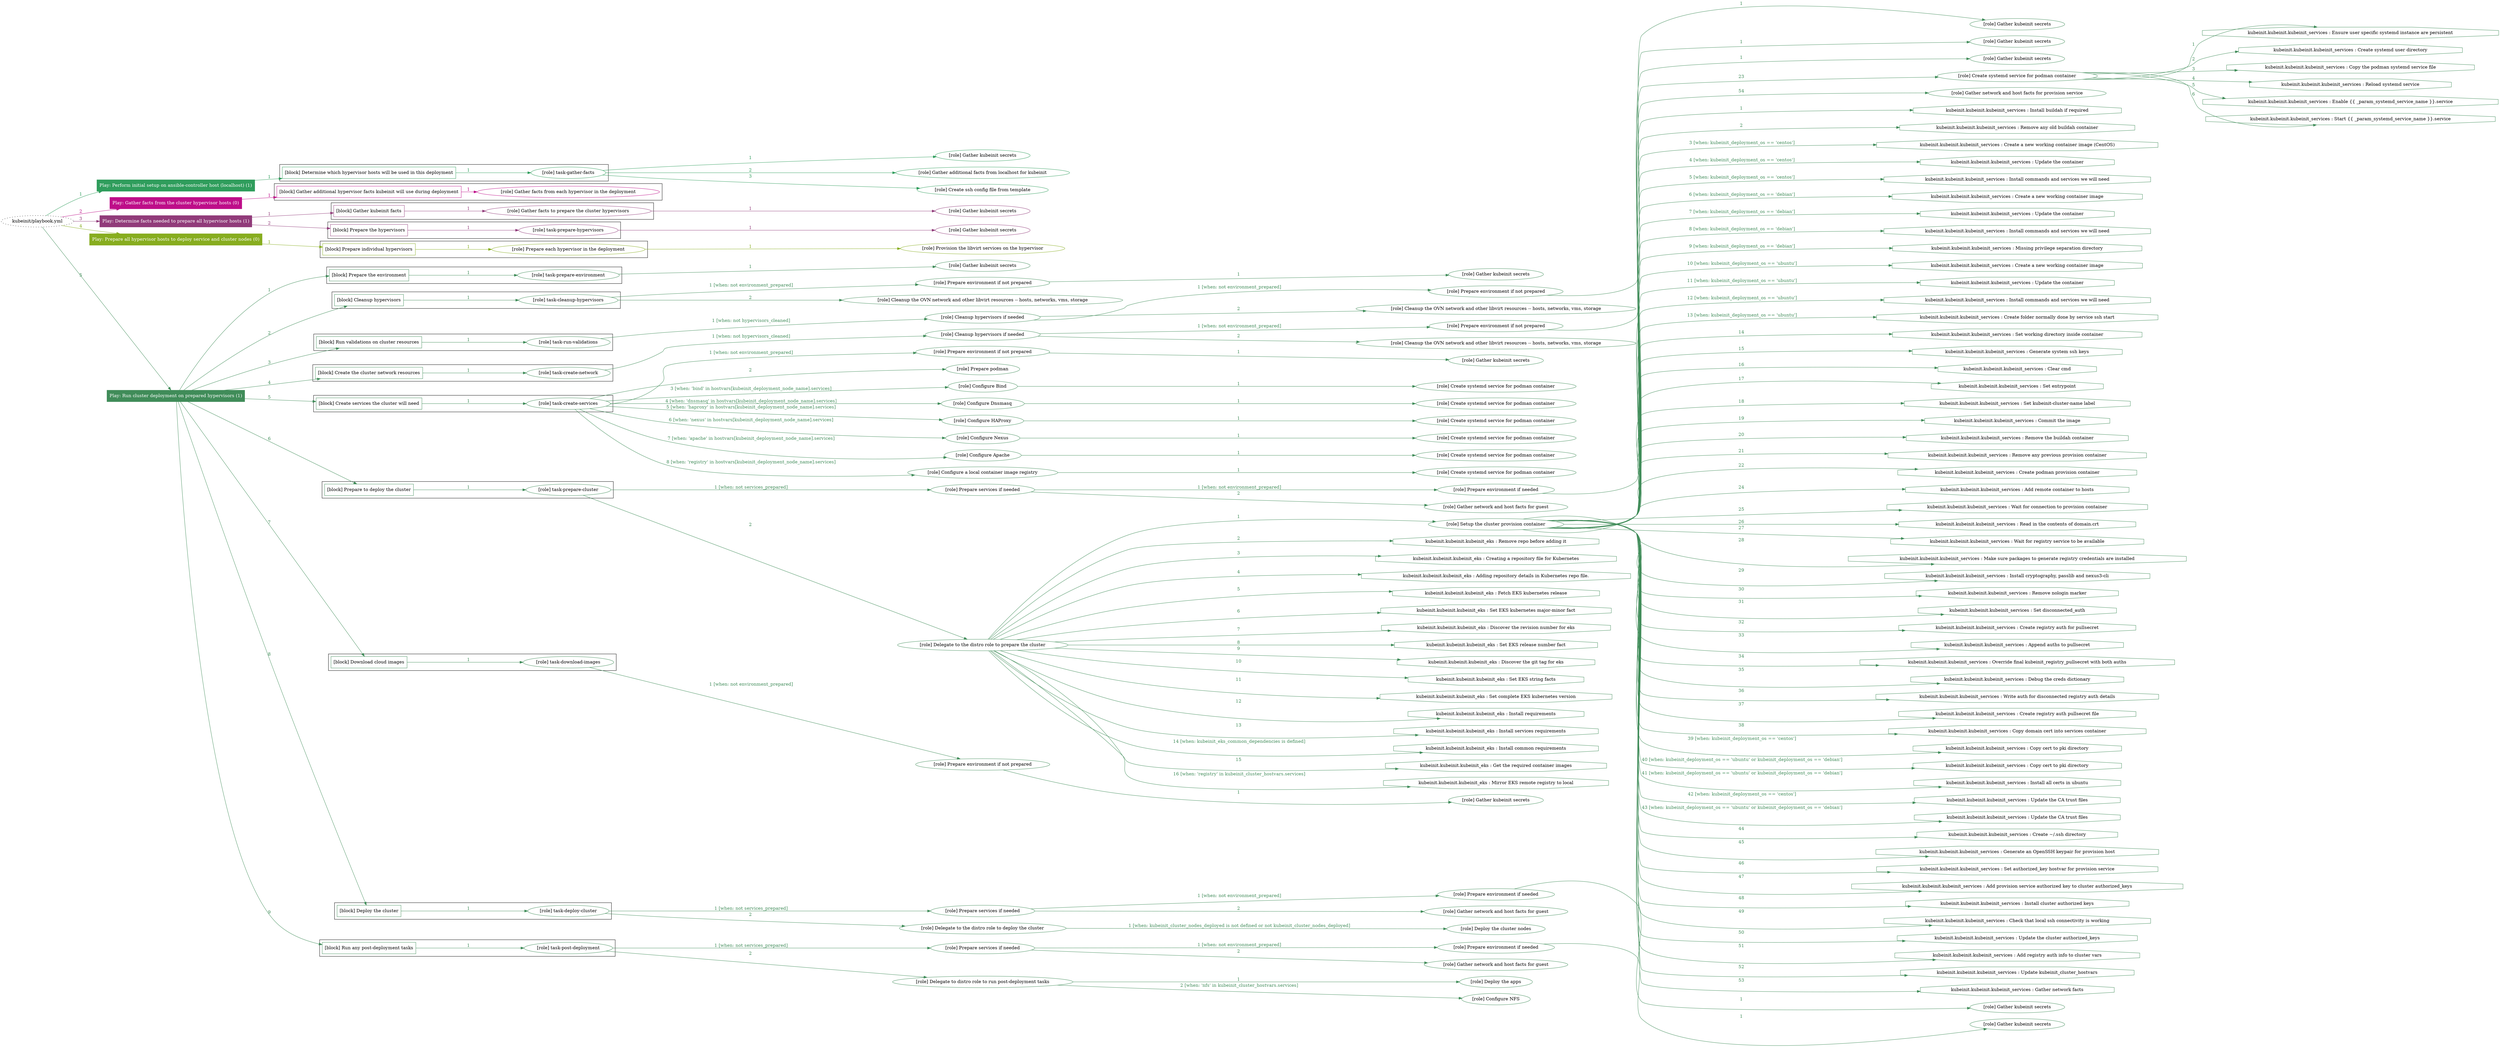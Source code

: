 digraph {
	graph [concentrate=true ordering=in rankdir=LR ratio=fill]
	edge [esep=5 sep=10]
	"kubeinit/playbook.yml" [URL="/home/runner/work/kubeinit/kubeinit/kubeinit/playbook.yml" id=playbook_8ecbffb2 style=dotted]
	play_2ea31675 [label="Play: Perform initial setup on ansible-controller host (localhost) (1)" URL="/home/runner/work/kubeinit/kubeinit/kubeinit/playbook.yml" color="#2f9d5c" fontcolor="#ffffff" id=play_2ea31675 shape=box style=filled tooltip=localhost]
	"kubeinit/playbook.yml" -> play_2ea31675 [label="1 " color="#2f9d5c" fontcolor="#2f9d5c" id=edge_f42a6dc4 labeltooltip="1 " tooltip="1 "]
	subgraph "Gather kubeinit secrets" {
		role_e26dbeeb [label="[role] Gather kubeinit secrets" URL="/home/runner/.ansible/collections/ansible_collections/kubeinit/kubeinit/roles/kubeinit_prepare/tasks/build_hypervisors_group.yml" color="#2f9d5c" id=role_e26dbeeb tooltip="Gather kubeinit secrets"]
	}
	subgraph "Gather additional facts from localhost for kubeinit" {
		role_7ca986bc [label="[role] Gather additional facts from localhost for kubeinit" URL="/home/runner/.ansible/collections/ansible_collections/kubeinit/kubeinit/roles/kubeinit_prepare/tasks/build_hypervisors_group.yml" color="#2f9d5c" id=role_7ca986bc tooltip="Gather additional facts from localhost for kubeinit"]
	}
	subgraph "Create ssh config file from template" {
		role_a8f2efeb [label="[role] Create ssh config file from template" URL="/home/runner/.ansible/collections/ansible_collections/kubeinit/kubeinit/roles/kubeinit_prepare/tasks/build_hypervisors_group.yml" color="#2f9d5c" id=role_a8f2efeb tooltip="Create ssh config file from template"]
	}
	subgraph "task-gather-facts" {
		role_e0638157 [label="[role] task-gather-facts" URL="/home/runner/work/kubeinit/kubeinit/kubeinit/playbook.yml" color="#2f9d5c" id=role_e0638157 tooltip="task-gather-facts"]
		role_e0638157 -> role_e26dbeeb [label="1 " color="#2f9d5c" fontcolor="#2f9d5c" id=edge_8851c629 labeltooltip="1 " tooltip="1 "]
		role_e0638157 -> role_7ca986bc [label="2 " color="#2f9d5c" fontcolor="#2f9d5c" id=edge_3b8794b8 labeltooltip="2 " tooltip="2 "]
		role_e0638157 -> role_a8f2efeb [label="3 " color="#2f9d5c" fontcolor="#2f9d5c" id=edge_09453ce4 labeltooltip="3 " tooltip="3 "]
	}
	subgraph "Play: Perform initial setup on ansible-controller host (localhost) (1)" {
		play_2ea31675 -> block_6bd11051 [label=1 color="#2f9d5c" fontcolor="#2f9d5c" id=edge_8cdfcaaa labeltooltip=1 tooltip=1]
		subgraph cluster_block_6bd11051 {
			block_6bd11051 [label="[block] Determine which hypervisor hosts will be used in this deployment" URL="/home/runner/work/kubeinit/kubeinit/kubeinit/playbook.yml" color="#2f9d5c" id=block_6bd11051 labeltooltip="Determine which hypervisor hosts will be used in this deployment" shape=box tooltip="Determine which hypervisor hosts will be used in this deployment"]
			block_6bd11051 -> role_e0638157 [label="1 " color="#2f9d5c" fontcolor="#2f9d5c" id=edge_32f699ab labeltooltip="1 " tooltip="1 "]
		}
	}
	play_23b65a23 [label="Play: Gather facts from the cluster hypervisor hosts (0)" URL="/home/runner/work/kubeinit/kubeinit/kubeinit/playbook.yml" color="#be0e89" fontcolor="#ffffff" id=play_23b65a23 shape=box style=filled tooltip="Play: Gather facts from the cluster hypervisor hosts (0)"]
	"kubeinit/playbook.yml" -> play_23b65a23 [label="2 " color="#be0e89" fontcolor="#be0e89" id=edge_b7215abd labeltooltip="2 " tooltip="2 "]
	subgraph "Gather facts from each hypervisor in the deployment" {
		role_07566df4 [label="[role] Gather facts from each hypervisor in the deployment" URL="/home/runner/work/kubeinit/kubeinit/kubeinit/playbook.yml" color="#be0e89" id=role_07566df4 tooltip="Gather facts from each hypervisor in the deployment"]
	}
	subgraph "Play: Gather facts from the cluster hypervisor hosts (0)" {
		play_23b65a23 -> block_3d649312 [label=1 color="#be0e89" fontcolor="#be0e89" id=edge_154eb3e9 labeltooltip=1 tooltip=1]
		subgraph cluster_block_3d649312 {
			block_3d649312 [label="[block] Gather additional hypervisor facts kubeinit will use during deployment" URL="/home/runner/work/kubeinit/kubeinit/kubeinit/playbook.yml" color="#be0e89" id=block_3d649312 labeltooltip="Gather additional hypervisor facts kubeinit will use during deployment" shape=box tooltip="Gather additional hypervisor facts kubeinit will use during deployment"]
			block_3d649312 -> role_07566df4 [label="1 " color="#be0e89" fontcolor="#be0e89" id=edge_98cc41e0 labeltooltip="1 " tooltip="1 "]
		}
	}
	play_0db836f5 [label="Play: Determine facts needed to prepare all hypervisor hosts (1)" URL="/home/runner/work/kubeinit/kubeinit/kubeinit/playbook.yml" color="#913b7a" fontcolor="#ffffff" id=play_0db836f5 shape=box style=filled tooltip=localhost]
	"kubeinit/playbook.yml" -> play_0db836f5 [label="3 " color="#913b7a" fontcolor="#913b7a" id=edge_f1999a63 labeltooltip="3 " tooltip="3 "]
	subgraph "Gather kubeinit secrets" {
		role_dbde5de0 [label="[role] Gather kubeinit secrets" URL="/home/runner/.ansible/collections/ansible_collections/kubeinit/kubeinit/roles/kubeinit_prepare/tasks/gather_kubeinit_facts.yml" color="#913b7a" id=role_dbde5de0 tooltip="Gather kubeinit secrets"]
	}
	subgraph "Gather facts to prepare the cluster hypervisors" {
		role_a38bcaf2 [label="[role] Gather facts to prepare the cluster hypervisors" URL="/home/runner/work/kubeinit/kubeinit/kubeinit/playbook.yml" color="#913b7a" id=role_a38bcaf2 tooltip="Gather facts to prepare the cluster hypervisors"]
		role_a38bcaf2 -> role_dbde5de0 [label="1 " color="#913b7a" fontcolor="#913b7a" id=edge_2705ea81 labeltooltip="1 " tooltip="1 "]
	}
	subgraph "Gather kubeinit secrets" {
		role_7e3ae2c7 [label="[role] Gather kubeinit secrets" URL="/home/runner/.ansible/collections/ansible_collections/kubeinit/kubeinit/roles/kubeinit_prepare/tasks/gather_kubeinit_facts.yml" color="#913b7a" id=role_7e3ae2c7 tooltip="Gather kubeinit secrets"]
	}
	subgraph "task-prepare-hypervisors" {
		role_97490b7c [label="[role] task-prepare-hypervisors" URL="/home/runner/work/kubeinit/kubeinit/kubeinit/playbook.yml" color="#913b7a" id=role_97490b7c tooltip="task-prepare-hypervisors"]
		role_97490b7c -> role_7e3ae2c7 [label="1 " color="#913b7a" fontcolor="#913b7a" id=edge_9825f753 labeltooltip="1 " tooltip="1 "]
	}
	subgraph "Play: Determine facts needed to prepare all hypervisor hosts (1)" {
		play_0db836f5 -> block_d4c9491c [label=1 color="#913b7a" fontcolor="#913b7a" id=edge_d65a43fe labeltooltip=1 tooltip=1]
		subgraph cluster_block_d4c9491c {
			block_d4c9491c [label="[block] Gather kubeinit facts" URL="/home/runner/work/kubeinit/kubeinit/kubeinit/playbook.yml" color="#913b7a" id=block_d4c9491c labeltooltip="Gather kubeinit facts" shape=box tooltip="Gather kubeinit facts"]
			block_d4c9491c -> role_a38bcaf2 [label="1 " color="#913b7a" fontcolor="#913b7a" id=edge_4b48414b labeltooltip="1 " tooltip="1 "]
		}
		play_0db836f5 -> block_de85ba37 [label=2 color="#913b7a" fontcolor="#913b7a" id=edge_d35a45e3 labeltooltip=2 tooltip=2]
		subgraph cluster_block_de85ba37 {
			block_de85ba37 [label="[block] Prepare the hypervisors" URL="/home/runner/work/kubeinit/kubeinit/kubeinit/playbook.yml" color="#913b7a" id=block_de85ba37 labeltooltip="Prepare the hypervisors" shape=box tooltip="Prepare the hypervisors"]
			block_de85ba37 -> role_97490b7c [label="1 " color="#913b7a" fontcolor="#913b7a" id=edge_84fc7f0d labeltooltip="1 " tooltip="1 "]
		}
	}
	play_00f2adc8 [label="Play: Prepare all hypervisor hosts to deploy service and cluster nodes (0)" URL="/home/runner/work/kubeinit/kubeinit/kubeinit/playbook.yml" color="#87ad1f" fontcolor="#ffffff" id=play_00f2adc8 shape=box style=filled tooltip="Play: Prepare all hypervisor hosts to deploy service and cluster nodes (0)"]
	"kubeinit/playbook.yml" -> play_00f2adc8 [label="4 " color="#87ad1f" fontcolor="#87ad1f" id=edge_3bd88f27 labeltooltip="4 " tooltip="4 "]
	subgraph "Provision the libvirt services on the hypervisor" {
		role_56d96ee7 [label="[role] Provision the libvirt services on the hypervisor" URL="/home/runner/.ansible/collections/ansible_collections/kubeinit/kubeinit/roles/kubeinit_prepare/tasks/prepare_hypervisor.yml" color="#87ad1f" id=role_56d96ee7 tooltip="Provision the libvirt services on the hypervisor"]
	}
	subgraph "Prepare each hypervisor in the deployment" {
		role_443d9201 [label="[role] Prepare each hypervisor in the deployment" URL="/home/runner/work/kubeinit/kubeinit/kubeinit/playbook.yml" color="#87ad1f" id=role_443d9201 tooltip="Prepare each hypervisor in the deployment"]
		role_443d9201 -> role_56d96ee7 [label="1 " color="#87ad1f" fontcolor="#87ad1f" id=edge_e34012d1 labeltooltip="1 " tooltip="1 "]
	}
	subgraph "Play: Prepare all hypervisor hosts to deploy service and cluster nodes (0)" {
		play_00f2adc8 -> block_b791880c [label=1 color="#87ad1f" fontcolor="#87ad1f" id=edge_01a995aa labeltooltip=1 tooltip=1]
		subgraph cluster_block_b791880c {
			block_b791880c [label="[block] Prepare individual hypervisors" URL="/home/runner/work/kubeinit/kubeinit/kubeinit/playbook.yml" color="#87ad1f" id=block_b791880c labeltooltip="Prepare individual hypervisors" shape=box tooltip="Prepare individual hypervisors"]
			block_b791880c -> role_443d9201 [label="1 " color="#87ad1f" fontcolor="#87ad1f" id=edge_40312225 labeltooltip="1 " tooltip="1 "]
		}
	}
	play_3c6af81a [label="Play: Run cluster deployment on prepared hypervisors (1)" URL="/home/runner/work/kubeinit/kubeinit/kubeinit/playbook.yml" color="#408c59" fontcolor="#ffffff" id=play_3c6af81a shape=box style=filled tooltip=localhost]
	"kubeinit/playbook.yml" -> play_3c6af81a [label="5 " color="#408c59" fontcolor="#408c59" id=edge_a6575574 labeltooltip="5 " tooltip="5 "]
	subgraph "Gather kubeinit secrets" {
		role_57d3dc8f [label="[role] Gather kubeinit secrets" URL="/home/runner/.ansible/collections/ansible_collections/kubeinit/kubeinit/roles/kubeinit_prepare/tasks/gather_kubeinit_facts.yml" color="#408c59" id=role_57d3dc8f tooltip="Gather kubeinit secrets"]
	}
	subgraph "task-prepare-environment" {
		role_b23a4264 [label="[role] task-prepare-environment" URL="/home/runner/work/kubeinit/kubeinit/kubeinit/playbook.yml" color="#408c59" id=role_b23a4264 tooltip="task-prepare-environment"]
		role_b23a4264 -> role_57d3dc8f [label="1 " color="#408c59" fontcolor="#408c59" id=edge_e3484ae9 labeltooltip="1 " tooltip="1 "]
	}
	subgraph "Gather kubeinit secrets" {
		role_e3b15df0 [label="[role] Gather kubeinit secrets" URL="/home/runner/.ansible/collections/ansible_collections/kubeinit/kubeinit/roles/kubeinit_prepare/tasks/gather_kubeinit_facts.yml" color="#408c59" id=role_e3b15df0 tooltip="Gather kubeinit secrets"]
	}
	subgraph "Prepare environment if not prepared" {
		role_1f741add [label="[role] Prepare environment if not prepared" URL="/home/runner/.ansible/collections/ansible_collections/kubeinit/kubeinit/roles/kubeinit_prepare/tasks/cleanup_hypervisors.yml" color="#408c59" id=role_1f741add tooltip="Prepare environment if not prepared"]
		role_1f741add -> role_e3b15df0 [label="1 " color="#408c59" fontcolor="#408c59" id=edge_086f02a2 labeltooltip="1 " tooltip="1 "]
	}
	subgraph "Cleanup the OVN network and other libvirt resources -- hosts, networks, vms, storage" {
		role_ff490d38 [label="[role] Cleanup the OVN network and other libvirt resources -- hosts, networks, vms, storage" URL="/home/runner/.ansible/collections/ansible_collections/kubeinit/kubeinit/roles/kubeinit_prepare/tasks/cleanup_hypervisors.yml" color="#408c59" id=role_ff490d38 tooltip="Cleanup the OVN network and other libvirt resources -- hosts, networks, vms, storage"]
	}
	subgraph "task-cleanup-hypervisors" {
		role_5f9c4d46 [label="[role] task-cleanup-hypervisors" URL="/home/runner/work/kubeinit/kubeinit/kubeinit/playbook.yml" color="#408c59" id=role_5f9c4d46 tooltip="task-cleanup-hypervisors"]
		role_5f9c4d46 -> role_1f741add [label="1 [when: not environment_prepared]" color="#408c59" fontcolor="#408c59" id=edge_114a66b1 labeltooltip="1 [when: not environment_prepared]" tooltip="1 [when: not environment_prepared]"]
		role_5f9c4d46 -> role_ff490d38 [label="2 " color="#408c59" fontcolor="#408c59" id=edge_3b6df11c labeltooltip="2 " tooltip="2 "]
	}
	subgraph "Gather kubeinit secrets" {
		role_664c137e [label="[role] Gather kubeinit secrets" URL="/home/runner/.ansible/collections/ansible_collections/kubeinit/kubeinit/roles/kubeinit_prepare/tasks/gather_kubeinit_facts.yml" color="#408c59" id=role_664c137e tooltip="Gather kubeinit secrets"]
	}
	subgraph "Prepare environment if not prepared" {
		role_7ec94ad8 [label="[role] Prepare environment if not prepared" URL="/home/runner/.ansible/collections/ansible_collections/kubeinit/kubeinit/roles/kubeinit_prepare/tasks/cleanup_hypervisors.yml" color="#408c59" id=role_7ec94ad8 tooltip="Prepare environment if not prepared"]
		role_7ec94ad8 -> role_664c137e [label="1 " color="#408c59" fontcolor="#408c59" id=edge_0c025f37 labeltooltip="1 " tooltip="1 "]
	}
	subgraph "Cleanup the OVN network and other libvirt resources -- hosts, networks, vms, storage" {
		role_4913e0c3 [label="[role] Cleanup the OVN network and other libvirt resources -- hosts, networks, vms, storage" URL="/home/runner/.ansible/collections/ansible_collections/kubeinit/kubeinit/roles/kubeinit_prepare/tasks/cleanup_hypervisors.yml" color="#408c59" id=role_4913e0c3 tooltip="Cleanup the OVN network and other libvirt resources -- hosts, networks, vms, storage"]
	}
	subgraph "Cleanup hypervisors if needed" {
		role_6cf80c95 [label="[role] Cleanup hypervisors if needed" URL="/home/runner/.ansible/collections/ansible_collections/kubeinit/kubeinit/roles/kubeinit_validations/tasks/main.yml" color="#408c59" id=role_6cf80c95 tooltip="Cleanup hypervisors if needed"]
		role_6cf80c95 -> role_7ec94ad8 [label="1 [when: not environment_prepared]" color="#408c59" fontcolor="#408c59" id=edge_e32f7f39 labeltooltip="1 [when: not environment_prepared]" tooltip="1 [when: not environment_prepared]"]
		role_6cf80c95 -> role_4913e0c3 [label="2 " color="#408c59" fontcolor="#408c59" id=edge_a31ee52d labeltooltip="2 " tooltip="2 "]
	}
	subgraph "task-run-validations" {
		role_ef03b817 [label="[role] task-run-validations" URL="/home/runner/work/kubeinit/kubeinit/kubeinit/playbook.yml" color="#408c59" id=role_ef03b817 tooltip="task-run-validations"]
		role_ef03b817 -> role_6cf80c95 [label="1 [when: not hypervisors_cleaned]" color="#408c59" fontcolor="#408c59" id=edge_6d20de5b labeltooltip="1 [when: not hypervisors_cleaned]" tooltip="1 [when: not hypervisors_cleaned]"]
	}
	subgraph "Gather kubeinit secrets" {
		role_095548ff [label="[role] Gather kubeinit secrets" URL="/home/runner/.ansible/collections/ansible_collections/kubeinit/kubeinit/roles/kubeinit_prepare/tasks/gather_kubeinit_facts.yml" color="#408c59" id=role_095548ff tooltip="Gather kubeinit secrets"]
	}
	subgraph "Prepare environment if not prepared" {
		role_4a84e580 [label="[role] Prepare environment if not prepared" URL="/home/runner/.ansible/collections/ansible_collections/kubeinit/kubeinit/roles/kubeinit_prepare/tasks/cleanup_hypervisors.yml" color="#408c59" id=role_4a84e580 tooltip="Prepare environment if not prepared"]
		role_4a84e580 -> role_095548ff [label="1 " color="#408c59" fontcolor="#408c59" id=edge_7e2cdb52 labeltooltip="1 " tooltip="1 "]
	}
	subgraph "Cleanup the OVN network and other libvirt resources -- hosts, networks, vms, storage" {
		role_30778466 [label="[role] Cleanup the OVN network and other libvirt resources -- hosts, networks, vms, storage" URL="/home/runner/.ansible/collections/ansible_collections/kubeinit/kubeinit/roles/kubeinit_prepare/tasks/cleanup_hypervisors.yml" color="#408c59" id=role_30778466 tooltip="Cleanup the OVN network and other libvirt resources -- hosts, networks, vms, storage"]
	}
	subgraph "Cleanup hypervisors if needed" {
		role_26c525df [label="[role] Cleanup hypervisors if needed" URL="/home/runner/.ansible/collections/ansible_collections/kubeinit/kubeinit/roles/kubeinit_libvirt/tasks/create_network.yml" color="#408c59" id=role_26c525df tooltip="Cleanup hypervisors if needed"]
		role_26c525df -> role_4a84e580 [label="1 [when: not environment_prepared]" color="#408c59" fontcolor="#408c59" id=edge_1cc438f6 labeltooltip="1 [when: not environment_prepared]" tooltip="1 [when: not environment_prepared]"]
		role_26c525df -> role_30778466 [label="2 " color="#408c59" fontcolor="#408c59" id=edge_6e6ee29e labeltooltip="2 " tooltip="2 "]
	}
	subgraph "task-create-network" {
		role_9e462a32 [label="[role] task-create-network" URL="/home/runner/work/kubeinit/kubeinit/kubeinit/playbook.yml" color="#408c59" id=role_9e462a32 tooltip="task-create-network"]
		role_9e462a32 -> role_26c525df [label="1 [when: not hypervisors_cleaned]" color="#408c59" fontcolor="#408c59" id=edge_07c3e792 labeltooltip="1 [when: not hypervisors_cleaned]" tooltip="1 [when: not hypervisors_cleaned]"]
	}
	subgraph "Gather kubeinit secrets" {
		role_c9c7f7d3 [label="[role] Gather kubeinit secrets" URL="/home/runner/.ansible/collections/ansible_collections/kubeinit/kubeinit/roles/kubeinit_prepare/tasks/gather_kubeinit_facts.yml" color="#408c59" id=role_c9c7f7d3 tooltip="Gather kubeinit secrets"]
	}
	subgraph "Prepare environment if not prepared" {
		role_b70a58dc [label="[role] Prepare environment if not prepared" URL="/home/runner/.ansible/collections/ansible_collections/kubeinit/kubeinit/roles/kubeinit_services/tasks/main.yml" color="#408c59" id=role_b70a58dc tooltip="Prepare environment if not prepared"]
		role_b70a58dc -> role_c9c7f7d3 [label="1 " color="#408c59" fontcolor="#408c59" id=edge_fa432a0b labeltooltip="1 " tooltip="1 "]
	}
	subgraph "Prepare podman" {
		role_373d536c [label="[role] Prepare podman" URL="/home/runner/.ansible/collections/ansible_collections/kubeinit/kubeinit/roles/kubeinit_services/tasks/00_create_service_pod.yml" color="#408c59" id=role_373d536c tooltip="Prepare podman"]
	}
	subgraph "Create systemd service for podman container" {
		role_36091f7e [label="[role] Create systemd service for podman container" URL="/home/runner/.ansible/collections/ansible_collections/kubeinit/kubeinit/roles/kubeinit_bind/tasks/main.yml" color="#408c59" id=role_36091f7e tooltip="Create systemd service for podman container"]
	}
	subgraph "Configure Bind" {
		role_8e943782 [label="[role] Configure Bind" URL="/home/runner/.ansible/collections/ansible_collections/kubeinit/kubeinit/roles/kubeinit_services/tasks/start_services_containers.yml" color="#408c59" id=role_8e943782 tooltip="Configure Bind"]
		role_8e943782 -> role_36091f7e [label="1 " color="#408c59" fontcolor="#408c59" id=edge_c34c2b0f labeltooltip="1 " tooltip="1 "]
	}
	subgraph "Create systemd service for podman container" {
		role_13b51bbc [label="[role] Create systemd service for podman container" URL="/home/runner/.ansible/collections/ansible_collections/kubeinit/kubeinit/roles/kubeinit_dnsmasq/tasks/main.yml" color="#408c59" id=role_13b51bbc tooltip="Create systemd service for podman container"]
	}
	subgraph "Configure Dnsmasq" {
		role_a6ad4d68 [label="[role] Configure Dnsmasq" URL="/home/runner/.ansible/collections/ansible_collections/kubeinit/kubeinit/roles/kubeinit_services/tasks/start_services_containers.yml" color="#408c59" id=role_a6ad4d68 tooltip="Configure Dnsmasq"]
		role_a6ad4d68 -> role_13b51bbc [label="1 " color="#408c59" fontcolor="#408c59" id=edge_06e21237 labeltooltip="1 " tooltip="1 "]
	}
	subgraph "Create systemd service for podman container" {
		role_20414cbf [label="[role] Create systemd service for podman container" URL="/home/runner/.ansible/collections/ansible_collections/kubeinit/kubeinit/roles/kubeinit_haproxy/tasks/main.yml" color="#408c59" id=role_20414cbf tooltip="Create systemd service for podman container"]
	}
	subgraph "Configure HAProxy" {
		role_3e0fcbc4 [label="[role] Configure HAProxy" URL="/home/runner/.ansible/collections/ansible_collections/kubeinit/kubeinit/roles/kubeinit_services/tasks/start_services_containers.yml" color="#408c59" id=role_3e0fcbc4 tooltip="Configure HAProxy"]
		role_3e0fcbc4 -> role_20414cbf [label="1 " color="#408c59" fontcolor="#408c59" id=edge_3e9e9509 labeltooltip="1 " tooltip="1 "]
	}
	subgraph "Create systemd service for podman container" {
		role_51391791 [label="[role] Create systemd service for podman container" URL="/home/runner/.ansible/collections/ansible_collections/kubeinit/kubeinit/roles/kubeinit_nexus/tasks/main.yml" color="#408c59" id=role_51391791 tooltip="Create systemd service for podman container"]
	}
	subgraph "Configure Nexus" {
		role_a3461d79 [label="[role] Configure Nexus" URL="/home/runner/.ansible/collections/ansible_collections/kubeinit/kubeinit/roles/kubeinit_services/tasks/start_services_containers.yml" color="#408c59" id=role_a3461d79 tooltip="Configure Nexus"]
		role_a3461d79 -> role_51391791 [label="1 " color="#408c59" fontcolor="#408c59" id=edge_c3992126 labeltooltip="1 " tooltip="1 "]
	}
	subgraph "Create systemd service for podman container" {
		role_0f60278c [label="[role] Create systemd service for podman container" URL="/home/runner/.ansible/collections/ansible_collections/kubeinit/kubeinit/roles/kubeinit_apache/tasks/main.yml" color="#408c59" id=role_0f60278c tooltip="Create systemd service for podman container"]
	}
	subgraph "Configure Apache" {
		role_af8ffbd1 [label="[role] Configure Apache" URL="/home/runner/.ansible/collections/ansible_collections/kubeinit/kubeinit/roles/kubeinit_services/tasks/start_services_containers.yml" color="#408c59" id=role_af8ffbd1 tooltip="Configure Apache"]
		role_af8ffbd1 -> role_0f60278c [label="1 " color="#408c59" fontcolor="#408c59" id=edge_93b905ac labeltooltip="1 " tooltip="1 "]
	}
	subgraph "Create systemd service for podman container" {
		role_d8092ff6 [label="[role] Create systemd service for podman container" URL="/home/runner/.ansible/collections/ansible_collections/kubeinit/kubeinit/roles/kubeinit_registry/tasks/main.yml" color="#408c59" id=role_d8092ff6 tooltip="Create systemd service for podman container"]
	}
	subgraph "Configure a local container image registry" {
		role_16ac2869 [label="[role] Configure a local container image registry" URL="/home/runner/.ansible/collections/ansible_collections/kubeinit/kubeinit/roles/kubeinit_services/tasks/start_services_containers.yml" color="#408c59" id=role_16ac2869 tooltip="Configure a local container image registry"]
		role_16ac2869 -> role_d8092ff6 [label="1 " color="#408c59" fontcolor="#408c59" id=edge_6298bb75 labeltooltip="1 " tooltip="1 "]
	}
	subgraph "task-create-services" {
		role_4170acf7 [label="[role] task-create-services" URL="/home/runner/work/kubeinit/kubeinit/kubeinit/playbook.yml" color="#408c59" id=role_4170acf7 tooltip="task-create-services"]
		role_4170acf7 -> role_b70a58dc [label="1 [when: not environment_prepared]" color="#408c59" fontcolor="#408c59" id=edge_b57173b0 labeltooltip="1 [when: not environment_prepared]" tooltip="1 [when: not environment_prepared]"]
		role_4170acf7 -> role_373d536c [label="2 " color="#408c59" fontcolor="#408c59" id=edge_99614eed labeltooltip="2 " tooltip="2 "]
		role_4170acf7 -> role_8e943782 [label="3 [when: 'bind' in hostvars[kubeinit_deployment_node_name].services]" color="#408c59" fontcolor="#408c59" id=edge_0e770dfe labeltooltip="3 [when: 'bind' in hostvars[kubeinit_deployment_node_name].services]" tooltip="3 [when: 'bind' in hostvars[kubeinit_deployment_node_name].services]"]
		role_4170acf7 -> role_a6ad4d68 [label="4 [when: 'dnsmasq' in hostvars[kubeinit_deployment_node_name].services]" color="#408c59" fontcolor="#408c59" id=edge_89365580 labeltooltip="4 [when: 'dnsmasq' in hostvars[kubeinit_deployment_node_name].services]" tooltip="4 [when: 'dnsmasq' in hostvars[kubeinit_deployment_node_name].services]"]
		role_4170acf7 -> role_3e0fcbc4 [label="5 [when: 'haproxy' in hostvars[kubeinit_deployment_node_name].services]" color="#408c59" fontcolor="#408c59" id=edge_25f4ed14 labeltooltip="5 [when: 'haproxy' in hostvars[kubeinit_deployment_node_name].services]" tooltip="5 [when: 'haproxy' in hostvars[kubeinit_deployment_node_name].services]"]
		role_4170acf7 -> role_a3461d79 [label="6 [when: 'nexus' in hostvars[kubeinit_deployment_node_name].services]" color="#408c59" fontcolor="#408c59" id=edge_7432806c labeltooltip="6 [when: 'nexus' in hostvars[kubeinit_deployment_node_name].services]" tooltip="6 [when: 'nexus' in hostvars[kubeinit_deployment_node_name].services]"]
		role_4170acf7 -> role_af8ffbd1 [label="7 [when: 'apache' in hostvars[kubeinit_deployment_node_name].services]" color="#408c59" fontcolor="#408c59" id=edge_50217f0a labeltooltip="7 [when: 'apache' in hostvars[kubeinit_deployment_node_name].services]" tooltip="7 [when: 'apache' in hostvars[kubeinit_deployment_node_name].services]"]
		role_4170acf7 -> role_16ac2869 [label="8 [when: 'registry' in hostvars[kubeinit_deployment_node_name].services]" color="#408c59" fontcolor="#408c59" id=edge_1e43839a labeltooltip="8 [when: 'registry' in hostvars[kubeinit_deployment_node_name].services]" tooltip="8 [when: 'registry' in hostvars[kubeinit_deployment_node_name].services]"]
	}
	subgraph "Gather kubeinit secrets" {
		role_3f882a34 [label="[role] Gather kubeinit secrets" URL="/home/runner/.ansible/collections/ansible_collections/kubeinit/kubeinit/roles/kubeinit_prepare/tasks/gather_kubeinit_facts.yml" color="#408c59" id=role_3f882a34 tooltip="Gather kubeinit secrets"]
	}
	subgraph "Prepare environment if needed" {
		role_89586ac0 [label="[role] Prepare environment if needed" URL="/home/runner/.ansible/collections/ansible_collections/kubeinit/kubeinit/roles/kubeinit_services/tasks/prepare_services.yml" color="#408c59" id=role_89586ac0 tooltip="Prepare environment if needed"]
		role_89586ac0 -> role_3f882a34 [label="1 " color="#408c59" fontcolor="#408c59" id=edge_2318d76a labeltooltip="1 " tooltip="1 "]
	}
	subgraph "Gather network and host facts for guest" {
		role_1c9f46b1 [label="[role] Gather network and host facts for guest" URL="/home/runner/.ansible/collections/ansible_collections/kubeinit/kubeinit/roles/kubeinit_services/tasks/prepare_services.yml" color="#408c59" id=role_1c9f46b1 tooltip="Gather network and host facts for guest"]
	}
	subgraph "Prepare services if needed" {
		role_95518607 [label="[role] Prepare services if needed" URL="/home/runner/.ansible/collections/ansible_collections/kubeinit/kubeinit/roles/kubeinit_prepare/tasks/prepare_cluster.yml" color="#408c59" id=role_95518607 tooltip="Prepare services if needed"]
		role_95518607 -> role_89586ac0 [label="1 [when: not environment_prepared]" color="#408c59" fontcolor="#408c59" id=edge_12ae31e3 labeltooltip="1 [when: not environment_prepared]" tooltip="1 [when: not environment_prepared]"]
		role_95518607 -> role_1c9f46b1 [label="2 " color="#408c59" fontcolor="#408c59" id=edge_6e775ebb labeltooltip="2 " tooltip="2 "]
	}
	subgraph "Create systemd service for podman container" {
		role_17a3b3a9 [label="[role] Create systemd service for podman container" URL="/home/runner/.ansible/collections/ansible_collections/kubeinit/kubeinit/roles/kubeinit_services/tasks/create_provision_container.yml" color="#408c59" id=role_17a3b3a9 tooltip="Create systemd service for podman container"]
		task_107b59d1 [label="kubeinit.kubeinit.kubeinit_services : Ensure user specific systemd instance are persistent" URL="/home/runner/.ansible/collections/ansible_collections/kubeinit/kubeinit/roles/kubeinit_services/tasks/create_managed_service.yml" color="#408c59" id=task_107b59d1 shape=octagon tooltip="kubeinit.kubeinit.kubeinit_services : Ensure user specific systemd instance are persistent"]
		role_17a3b3a9 -> task_107b59d1 [label="1 " color="#408c59" fontcolor="#408c59" id=edge_84f0c173 labeltooltip="1 " tooltip="1 "]
		task_78e2d667 [label="kubeinit.kubeinit.kubeinit_services : Create systemd user directory" URL="/home/runner/.ansible/collections/ansible_collections/kubeinit/kubeinit/roles/kubeinit_services/tasks/create_managed_service.yml" color="#408c59" id=task_78e2d667 shape=octagon tooltip="kubeinit.kubeinit.kubeinit_services : Create systemd user directory"]
		role_17a3b3a9 -> task_78e2d667 [label="2 " color="#408c59" fontcolor="#408c59" id=edge_5917eea2 labeltooltip="2 " tooltip="2 "]
		task_5aad7420 [label="kubeinit.kubeinit.kubeinit_services : Copy the podman systemd service file" URL="/home/runner/.ansible/collections/ansible_collections/kubeinit/kubeinit/roles/kubeinit_services/tasks/create_managed_service.yml" color="#408c59" id=task_5aad7420 shape=octagon tooltip="kubeinit.kubeinit.kubeinit_services : Copy the podman systemd service file"]
		role_17a3b3a9 -> task_5aad7420 [label="3 " color="#408c59" fontcolor="#408c59" id=edge_f09392e1 labeltooltip="3 " tooltip="3 "]
		task_9f39a069 [label="kubeinit.kubeinit.kubeinit_services : Reload systemd service" URL="/home/runner/.ansible/collections/ansible_collections/kubeinit/kubeinit/roles/kubeinit_services/tasks/create_managed_service.yml" color="#408c59" id=task_9f39a069 shape=octagon tooltip="kubeinit.kubeinit.kubeinit_services : Reload systemd service"]
		role_17a3b3a9 -> task_9f39a069 [label="4 " color="#408c59" fontcolor="#408c59" id=edge_feab98b7 labeltooltip="4 " tooltip="4 "]
		task_02e9c7fc [label="kubeinit.kubeinit.kubeinit_services : Enable {{ _param_systemd_service_name }}.service" URL="/home/runner/.ansible/collections/ansible_collections/kubeinit/kubeinit/roles/kubeinit_services/tasks/create_managed_service.yml" color="#408c59" id=task_02e9c7fc shape=octagon tooltip="kubeinit.kubeinit.kubeinit_services : Enable {{ _param_systemd_service_name }}.service"]
		role_17a3b3a9 -> task_02e9c7fc [label="5 " color="#408c59" fontcolor="#408c59" id=edge_f16d3b48 labeltooltip="5 " tooltip="5 "]
		task_f57fbe56 [label="kubeinit.kubeinit.kubeinit_services : Start {{ _param_systemd_service_name }}.service" URL="/home/runner/.ansible/collections/ansible_collections/kubeinit/kubeinit/roles/kubeinit_services/tasks/create_managed_service.yml" color="#408c59" id=task_f57fbe56 shape=octagon tooltip="kubeinit.kubeinit.kubeinit_services : Start {{ _param_systemd_service_name }}.service"]
		role_17a3b3a9 -> task_f57fbe56 [label="6 " color="#408c59" fontcolor="#408c59" id=edge_47b985ed labeltooltip="6 " tooltip="6 "]
	}
	subgraph "Gather network and host facts for provision service" {
		role_ba74a4c7 [label="[role] Gather network and host facts for provision service" URL="/home/runner/.ansible/collections/ansible_collections/kubeinit/kubeinit/roles/kubeinit_services/tasks/create_provision_container.yml" color="#408c59" id=role_ba74a4c7 tooltip="Gather network and host facts for provision service"]
	}
	subgraph "Setup the cluster provision container" {
		role_45155d6e [label="[role] Setup the cluster provision container" URL="/home/runner/.ansible/collections/ansible_collections/kubeinit/kubeinit/roles/kubeinit_eks/tasks/prepare_cluster.yml" color="#408c59" id=role_45155d6e tooltip="Setup the cluster provision container"]
		task_7b01611d [label="kubeinit.kubeinit.kubeinit_services : Install buildah if required" URL="/home/runner/.ansible/collections/ansible_collections/kubeinit/kubeinit/roles/kubeinit_services/tasks/create_provision_container.yml" color="#408c59" id=task_7b01611d shape=octagon tooltip="kubeinit.kubeinit.kubeinit_services : Install buildah if required"]
		role_45155d6e -> task_7b01611d [label="1 " color="#408c59" fontcolor="#408c59" id=edge_485d5807 labeltooltip="1 " tooltip="1 "]
		task_54f4b36d [label="kubeinit.kubeinit.kubeinit_services : Remove any old buildah container" URL="/home/runner/.ansible/collections/ansible_collections/kubeinit/kubeinit/roles/kubeinit_services/tasks/create_provision_container.yml" color="#408c59" id=task_54f4b36d shape=octagon tooltip="kubeinit.kubeinit.kubeinit_services : Remove any old buildah container"]
		role_45155d6e -> task_54f4b36d [label="2 " color="#408c59" fontcolor="#408c59" id=edge_b09364da labeltooltip="2 " tooltip="2 "]
		task_9370300d [label="kubeinit.kubeinit.kubeinit_services : Create a new working container image (CentOS)" URL="/home/runner/.ansible/collections/ansible_collections/kubeinit/kubeinit/roles/kubeinit_services/tasks/create_provision_container.yml" color="#408c59" id=task_9370300d shape=octagon tooltip="kubeinit.kubeinit.kubeinit_services : Create a new working container image (CentOS)"]
		role_45155d6e -> task_9370300d [label="3 [when: kubeinit_deployment_os == 'centos']" color="#408c59" fontcolor="#408c59" id=edge_bd72ac3a labeltooltip="3 [when: kubeinit_deployment_os == 'centos']" tooltip="3 [when: kubeinit_deployment_os == 'centos']"]
		task_c62d254c [label="kubeinit.kubeinit.kubeinit_services : Update the container" URL="/home/runner/.ansible/collections/ansible_collections/kubeinit/kubeinit/roles/kubeinit_services/tasks/create_provision_container.yml" color="#408c59" id=task_c62d254c shape=octagon tooltip="kubeinit.kubeinit.kubeinit_services : Update the container"]
		role_45155d6e -> task_c62d254c [label="4 [when: kubeinit_deployment_os == 'centos']" color="#408c59" fontcolor="#408c59" id=edge_14496d32 labeltooltip="4 [when: kubeinit_deployment_os == 'centos']" tooltip="4 [when: kubeinit_deployment_os == 'centos']"]
		task_8f297795 [label="kubeinit.kubeinit.kubeinit_services : Install commands and services we will need" URL="/home/runner/.ansible/collections/ansible_collections/kubeinit/kubeinit/roles/kubeinit_services/tasks/create_provision_container.yml" color="#408c59" id=task_8f297795 shape=octagon tooltip="kubeinit.kubeinit.kubeinit_services : Install commands and services we will need"]
		role_45155d6e -> task_8f297795 [label="5 [when: kubeinit_deployment_os == 'centos']" color="#408c59" fontcolor="#408c59" id=edge_e5c9b434 labeltooltip="5 [when: kubeinit_deployment_os == 'centos']" tooltip="5 [when: kubeinit_deployment_os == 'centos']"]
		task_92410e9d [label="kubeinit.kubeinit.kubeinit_services : Create a new working container image" URL="/home/runner/.ansible/collections/ansible_collections/kubeinit/kubeinit/roles/kubeinit_services/tasks/create_provision_container.yml" color="#408c59" id=task_92410e9d shape=octagon tooltip="kubeinit.kubeinit.kubeinit_services : Create a new working container image"]
		role_45155d6e -> task_92410e9d [label="6 [when: kubeinit_deployment_os == 'debian']" color="#408c59" fontcolor="#408c59" id=edge_83842036 labeltooltip="6 [when: kubeinit_deployment_os == 'debian']" tooltip="6 [when: kubeinit_deployment_os == 'debian']"]
		task_6539ddbf [label="kubeinit.kubeinit.kubeinit_services : Update the container" URL="/home/runner/.ansible/collections/ansible_collections/kubeinit/kubeinit/roles/kubeinit_services/tasks/create_provision_container.yml" color="#408c59" id=task_6539ddbf shape=octagon tooltip="kubeinit.kubeinit.kubeinit_services : Update the container"]
		role_45155d6e -> task_6539ddbf [label="7 [when: kubeinit_deployment_os == 'debian']" color="#408c59" fontcolor="#408c59" id=edge_3d275d80 labeltooltip="7 [when: kubeinit_deployment_os == 'debian']" tooltip="7 [when: kubeinit_deployment_os == 'debian']"]
		task_8b244628 [label="kubeinit.kubeinit.kubeinit_services : Install commands and services we will need" URL="/home/runner/.ansible/collections/ansible_collections/kubeinit/kubeinit/roles/kubeinit_services/tasks/create_provision_container.yml" color="#408c59" id=task_8b244628 shape=octagon tooltip="kubeinit.kubeinit.kubeinit_services : Install commands and services we will need"]
		role_45155d6e -> task_8b244628 [label="8 [when: kubeinit_deployment_os == 'debian']" color="#408c59" fontcolor="#408c59" id=edge_2fb15b83 labeltooltip="8 [when: kubeinit_deployment_os == 'debian']" tooltip="8 [when: kubeinit_deployment_os == 'debian']"]
		task_93216bd8 [label="kubeinit.kubeinit.kubeinit_services : Missing privilege separation directory" URL="/home/runner/.ansible/collections/ansible_collections/kubeinit/kubeinit/roles/kubeinit_services/tasks/create_provision_container.yml" color="#408c59" id=task_93216bd8 shape=octagon tooltip="kubeinit.kubeinit.kubeinit_services : Missing privilege separation directory"]
		role_45155d6e -> task_93216bd8 [label="9 [when: kubeinit_deployment_os == 'debian']" color="#408c59" fontcolor="#408c59" id=edge_62a08a1e labeltooltip="9 [when: kubeinit_deployment_os == 'debian']" tooltip="9 [when: kubeinit_deployment_os == 'debian']"]
		task_1c6d49d4 [label="kubeinit.kubeinit.kubeinit_services : Create a new working container image" URL="/home/runner/.ansible/collections/ansible_collections/kubeinit/kubeinit/roles/kubeinit_services/tasks/create_provision_container.yml" color="#408c59" id=task_1c6d49d4 shape=octagon tooltip="kubeinit.kubeinit.kubeinit_services : Create a new working container image"]
		role_45155d6e -> task_1c6d49d4 [label="10 [when: kubeinit_deployment_os == 'ubuntu']" color="#408c59" fontcolor="#408c59" id=edge_3574c973 labeltooltip="10 [when: kubeinit_deployment_os == 'ubuntu']" tooltip="10 [when: kubeinit_deployment_os == 'ubuntu']"]
		task_f4075033 [label="kubeinit.kubeinit.kubeinit_services : Update the container" URL="/home/runner/.ansible/collections/ansible_collections/kubeinit/kubeinit/roles/kubeinit_services/tasks/create_provision_container.yml" color="#408c59" id=task_f4075033 shape=octagon tooltip="kubeinit.kubeinit.kubeinit_services : Update the container"]
		role_45155d6e -> task_f4075033 [label="11 [when: kubeinit_deployment_os == 'ubuntu']" color="#408c59" fontcolor="#408c59" id=edge_5b9cc06a labeltooltip="11 [when: kubeinit_deployment_os == 'ubuntu']" tooltip="11 [when: kubeinit_deployment_os == 'ubuntu']"]
		task_8aa2a195 [label="kubeinit.kubeinit.kubeinit_services : Install commands and services we will need" URL="/home/runner/.ansible/collections/ansible_collections/kubeinit/kubeinit/roles/kubeinit_services/tasks/create_provision_container.yml" color="#408c59" id=task_8aa2a195 shape=octagon tooltip="kubeinit.kubeinit.kubeinit_services : Install commands and services we will need"]
		role_45155d6e -> task_8aa2a195 [label="12 [when: kubeinit_deployment_os == 'ubuntu']" color="#408c59" fontcolor="#408c59" id=edge_d6ce9746 labeltooltip="12 [when: kubeinit_deployment_os == 'ubuntu']" tooltip="12 [when: kubeinit_deployment_os == 'ubuntu']"]
		task_d999ca67 [label="kubeinit.kubeinit.kubeinit_services : Create folder normally done by service ssh start" URL="/home/runner/.ansible/collections/ansible_collections/kubeinit/kubeinit/roles/kubeinit_services/tasks/create_provision_container.yml" color="#408c59" id=task_d999ca67 shape=octagon tooltip="kubeinit.kubeinit.kubeinit_services : Create folder normally done by service ssh start"]
		role_45155d6e -> task_d999ca67 [label="13 [when: kubeinit_deployment_os == 'ubuntu']" color="#408c59" fontcolor="#408c59" id=edge_27c1dfaf labeltooltip="13 [when: kubeinit_deployment_os == 'ubuntu']" tooltip="13 [when: kubeinit_deployment_os == 'ubuntu']"]
		task_a750f1cf [label="kubeinit.kubeinit.kubeinit_services : Set working directory inside container" URL="/home/runner/.ansible/collections/ansible_collections/kubeinit/kubeinit/roles/kubeinit_services/tasks/create_provision_container.yml" color="#408c59" id=task_a750f1cf shape=octagon tooltip="kubeinit.kubeinit.kubeinit_services : Set working directory inside container"]
		role_45155d6e -> task_a750f1cf [label="14 " color="#408c59" fontcolor="#408c59" id=edge_b1c7a0c1 labeltooltip="14 " tooltip="14 "]
		task_659b6719 [label="kubeinit.kubeinit.kubeinit_services : Generate system ssh keys" URL="/home/runner/.ansible/collections/ansible_collections/kubeinit/kubeinit/roles/kubeinit_services/tasks/create_provision_container.yml" color="#408c59" id=task_659b6719 shape=octagon tooltip="kubeinit.kubeinit.kubeinit_services : Generate system ssh keys"]
		role_45155d6e -> task_659b6719 [label="15 " color="#408c59" fontcolor="#408c59" id=edge_35aa45f9 labeltooltip="15 " tooltip="15 "]
		task_59f8c66a [label="kubeinit.kubeinit.kubeinit_services : Clear cmd" URL="/home/runner/.ansible/collections/ansible_collections/kubeinit/kubeinit/roles/kubeinit_services/tasks/create_provision_container.yml" color="#408c59" id=task_59f8c66a shape=octagon tooltip="kubeinit.kubeinit.kubeinit_services : Clear cmd"]
		role_45155d6e -> task_59f8c66a [label="16 " color="#408c59" fontcolor="#408c59" id=edge_01616564 labeltooltip="16 " tooltip="16 "]
		task_b6f7da94 [label="kubeinit.kubeinit.kubeinit_services : Set entrypoint" URL="/home/runner/.ansible/collections/ansible_collections/kubeinit/kubeinit/roles/kubeinit_services/tasks/create_provision_container.yml" color="#408c59" id=task_b6f7da94 shape=octagon tooltip="kubeinit.kubeinit.kubeinit_services : Set entrypoint"]
		role_45155d6e -> task_b6f7da94 [label="17 " color="#408c59" fontcolor="#408c59" id=edge_7dd0ad21 labeltooltip="17 " tooltip="17 "]
		task_b04aa9b3 [label="kubeinit.kubeinit.kubeinit_services : Set kubeinit-cluster-name label" URL="/home/runner/.ansible/collections/ansible_collections/kubeinit/kubeinit/roles/kubeinit_services/tasks/create_provision_container.yml" color="#408c59" id=task_b04aa9b3 shape=octagon tooltip="kubeinit.kubeinit.kubeinit_services : Set kubeinit-cluster-name label"]
		role_45155d6e -> task_b04aa9b3 [label="18 " color="#408c59" fontcolor="#408c59" id=edge_6cae53a3 labeltooltip="18 " tooltip="18 "]
		task_94ec05d6 [label="kubeinit.kubeinit.kubeinit_services : Commit the image" URL="/home/runner/.ansible/collections/ansible_collections/kubeinit/kubeinit/roles/kubeinit_services/tasks/create_provision_container.yml" color="#408c59" id=task_94ec05d6 shape=octagon tooltip="kubeinit.kubeinit.kubeinit_services : Commit the image"]
		role_45155d6e -> task_94ec05d6 [label="19 " color="#408c59" fontcolor="#408c59" id=edge_be5c5178 labeltooltip="19 " tooltip="19 "]
		task_cc28fe93 [label="kubeinit.kubeinit.kubeinit_services : Remove the buildah container" URL="/home/runner/.ansible/collections/ansible_collections/kubeinit/kubeinit/roles/kubeinit_services/tasks/create_provision_container.yml" color="#408c59" id=task_cc28fe93 shape=octagon tooltip="kubeinit.kubeinit.kubeinit_services : Remove the buildah container"]
		role_45155d6e -> task_cc28fe93 [label="20 " color="#408c59" fontcolor="#408c59" id=edge_7ea70fd1 labeltooltip="20 " tooltip="20 "]
		task_1cc9e734 [label="kubeinit.kubeinit.kubeinit_services : Remove any previous provision container" URL="/home/runner/.ansible/collections/ansible_collections/kubeinit/kubeinit/roles/kubeinit_services/tasks/create_provision_container.yml" color="#408c59" id=task_1cc9e734 shape=octagon tooltip="kubeinit.kubeinit.kubeinit_services : Remove any previous provision container"]
		role_45155d6e -> task_1cc9e734 [label="21 " color="#408c59" fontcolor="#408c59" id=edge_5b912fcd labeltooltip="21 " tooltip="21 "]
		task_2e34aafb [label="kubeinit.kubeinit.kubeinit_services : Create podman provision container" URL="/home/runner/.ansible/collections/ansible_collections/kubeinit/kubeinit/roles/kubeinit_services/tasks/create_provision_container.yml" color="#408c59" id=task_2e34aafb shape=octagon tooltip="kubeinit.kubeinit.kubeinit_services : Create podman provision container"]
		role_45155d6e -> task_2e34aafb [label="22 " color="#408c59" fontcolor="#408c59" id=edge_93398132 labeltooltip="22 " tooltip="22 "]
		role_45155d6e -> role_17a3b3a9 [label="23 " color="#408c59" fontcolor="#408c59" id=edge_0e1d8cae labeltooltip="23 " tooltip="23 "]
		task_12a2a1c8 [label="kubeinit.kubeinit.kubeinit_services : Add remote container to hosts" URL="/home/runner/.ansible/collections/ansible_collections/kubeinit/kubeinit/roles/kubeinit_services/tasks/create_provision_container.yml" color="#408c59" id=task_12a2a1c8 shape=octagon tooltip="kubeinit.kubeinit.kubeinit_services : Add remote container to hosts"]
		role_45155d6e -> task_12a2a1c8 [label="24 " color="#408c59" fontcolor="#408c59" id=edge_571456e6 labeltooltip="24 " tooltip="24 "]
		task_7a1883ae [label="kubeinit.kubeinit.kubeinit_services : Wait for connection to provision container" URL="/home/runner/.ansible/collections/ansible_collections/kubeinit/kubeinit/roles/kubeinit_services/tasks/create_provision_container.yml" color="#408c59" id=task_7a1883ae shape=octagon tooltip="kubeinit.kubeinit.kubeinit_services : Wait for connection to provision container"]
		role_45155d6e -> task_7a1883ae [label="25 " color="#408c59" fontcolor="#408c59" id=edge_d24dae91 labeltooltip="25 " tooltip="25 "]
		task_0f803703 [label="kubeinit.kubeinit.kubeinit_services : Read in the contents of domain.crt" URL="/home/runner/.ansible/collections/ansible_collections/kubeinit/kubeinit/roles/kubeinit_services/tasks/create_provision_container.yml" color="#408c59" id=task_0f803703 shape=octagon tooltip="kubeinit.kubeinit.kubeinit_services : Read in the contents of domain.crt"]
		role_45155d6e -> task_0f803703 [label="26 " color="#408c59" fontcolor="#408c59" id=edge_9cdd96f1 labeltooltip="26 " tooltip="26 "]
		task_c2ad4a54 [label="kubeinit.kubeinit.kubeinit_services : Wait for registry service to be available" URL="/home/runner/.ansible/collections/ansible_collections/kubeinit/kubeinit/roles/kubeinit_services/tasks/create_provision_container.yml" color="#408c59" id=task_c2ad4a54 shape=octagon tooltip="kubeinit.kubeinit.kubeinit_services : Wait for registry service to be available"]
		role_45155d6e -> task_c2ad4a54 [label="27 " color="#408c59" fontcolor="#408c59" id=edge_68ca693b labeltooltip="27 " tooltip="27 "]
		task_c3ede125 [label="kubeinit.kubeinit.kubeinit_services : Make sure packages to generate registry credentials are installed" URL="/home/runner/.ansible/collections/ansible_collections/kubeinit/kubeinit/roles/kubeinit_services/tasks/create_provision_container.yml" color="#408c59" id=task_c3ede125 shape=octagon tooltip="kubeinit.kubeinit.kubeinit_services : Make sure packages to generate registry credentials are installed"]
		role_45155d6e -> task_c3ede125 [label="28 " color="#408c59" fontcolor="#408c59" id=edge_93511dcd labeltooltip="28 " tooltip="28 "]
		task_75183e6a [label="kubeinit.kubeinit.kubeinit_services : Install cryptography, passlib and nexus3-cli" URL="/home/runner/.ansible/collections/ansible_collections/kubeinit/kubeinit/roles/kubeinit_services/tasks/create_provision_container.yml" color="#408c59" id=task_75183e6a shape=octagon tooltip="kubeinit.kubeinit.kubeinit_services : Install cryptography, passlib and nexus3-cli"]
		role_45155d6e -> task_75183e6a [label="29 " color="#408c59" fontcolor="#408c59" id=edge_faaffb41 labeltooltip="29 " tooltip="29 "]
		task_20c41db6 [label="kubeinit.kubeinit.kubeinit_services : Remove nologin marker" URL="/home/runner/.ansible/collections/ansible_collections/kubeinit/kubeinit/roles/kubeinit_services/tasks/create_provision_container.yml" color="#408c59" id=task_20c41db6 shape=octagon tooltip="kubeinit.kubeinit.kubeinit_services : Remove nologin marker"]
		role_45155d6e -> task_20c41db6 [label="30 " color="#408c59" fontcolor="#408c59" id=edge_921692d8 labeltooltip="30 " tooltip="30 "]
		task_549bd0c4 [label="kubeinit.kubeinit.kubeinit_services : Set disconnected_auth" URL="/home/runner/.ansible/collections/ansible_collections/kubeinit/kubeinit/roles/kubeinit_services/tasks/create_provision_container.yml" color="#408c59" id=task_549bd0c4 shape=octagon tooltip="kubeinit.kubeinit.kubeinit_services : Set disconnected_auth"]
		role_45155d6e -> task_549bd0c4 [label="31 " color="#408c59" fontcolor="#408c59" id=edge_bbd8d473 labeltooltip="31 " tooltip="31 "]
		task_fdeab3a6 [label="kubeinit.kubeinit.kubeinit_services : Create registry auth for pullsecret" URL="/home/runner/.ansible/collections/ansible_collections/kubeinit/kubeinit/roles/kubeinit_services/tasks/create_provision_container.yml" color="#408c59" id=task_fdeab3a6 shape=octagon tooltip="kubeinit.kubeinit.kubeinit_services : Create registry auth for pullsecret"]
		role_45155d6e -> task_fdeab3a6 [label="32 " color="#408c59" fontcolor="#408c59" id=edge_9604d800 labeltooltip="32 " tooltip="32 "]
		task_e7a12a60 [label="kubeinit.kubeinit.kubeinit_services : Append auths to pullsecret" URL="/home/runner/.ansible/collections/ansible_collections/kubeinit/kubeinit/roles/kubeinit_services/tasks/create_provision_container.yml" color="#408c59" id=task_e7a12a60 shape=octagon tooltip="kubeinit.kubeinit.kubeinit_services : Append auths to pullsecret"]
		role_45155d6e -> task_e7a12a60 [label="33 " color="#408c59" fontcolor="#408c59" id=edge_5b875769 labeltooltip="33 " tooltip="33 "]
		task_f90a7176 [label="kubeinit.kubeinit.kubeinit_services : Override final kubeinit_registry_pullsecret with both auths" URL="/home/runner/.ansible/collections/ansible_collections/kubeinit/kubeinit/roles/kubeinit_services/tasks/create_provision_container.yml" color="#408c59" id=task_f90a7176 shape=octagon tooltip="kubeinit.kubeinit.kubeinit_services : Override final kubeinit_registry_pullsecret with both auths"]
		role_45155d6e -> task_f90a7176 [label="34 " color="#408c59" fontcolor="#408c59" id=edge_9e4ea957 labeltooltip="34 " tooltip="34 "]
		task_9671f19f [label="kubeinit.kubeinit.kubeinit_services : Debug the creds dictionary" URL="/home/runner/.ansible/collections/ansible_collections/kubeinit/kubeinit/roles/kubeinit_services/tasks/create_provision_container.yml" color="#408c59" id=task_9671f19f shape=octagon tooltip="kubeinit.kubeinit.kubeinit_services : Debug the creds dictionary"]
		role_45155d6e -> task_9671f19f [label="35 " color="#408c59" fontcolor="#408c59" id=edge_f37b4b52 labeltooltip="35 " tooltip="35 "]
		task_47feca7e [label="kubeinit.kubeinit.kubeinit_services : Write auth for disconnected registry auth details" URL="/home/runner/.ansible/collections/ansible_collections/kubeinit/kubeinit/roles/kubeinit_services/tasks/create_provision_container.yml" color="#408c59" id=task_47feca7e shape=octagon tooltip="kubeinit.kubeinit.kubeinit_services : Write auth for disconnected registry auth details"]
		role_45155d6e -> task_47feca7e [label="36 " color="#408c59" fontcolor="#408c59" id=edge_79da8fb4 labeltooltip="36 " tooltip="36 "]
		task_a55c7a04 [label="kubeinit.kubeinit.kubeinit_services : Create registry auth pullsecret file" URL="/home/runner/.ansible/collections/ansible_collections/kubeinit/kubeinit/roles/kubeinit_services/tasks/create_provision_container.yml" color="#408c59" id=task_a55c7a04 shape=octagon tooltip="kubeinit.kubeinit.kubeinit_services : Create registry auth pullsecret file"]
		role_45155d6e -> task_a55c7a04 [label="37 " color="#408c59" fontcolor="#408c59" id=edge_8c21a132 labeltooltip="37 " tooltip="37 "]
		task_f4608197 [label="kubeinit.kubeinit.kubeinit_services : Copy domain cert into services container" URL="/home/runner/.ansible/collections/ansible_collections/kubeinit/kubeinit/roles/kubeinit_services/tasks/create_provision_container.yml" color="#408c59" id=task_f4608197 shape=octagon tooltip="kubeinit.kubeinit.kubeinit_services : Copy domain cert into services container"]
		role_45155d6e -> task_f4608197 [label="38 " color="#408c59" fontcolor="#408c59" id=edge_59f51024 labeltooltip="38 " tooltip="38 "]
		task_5cdf2e05 [label="kubeinit.kubeinit.kubeinit_services : Copy cert to pki directory" URL="/home/runner/.ansible/collections/ansible_collections/kubeinit/kubeinit/roles/kubeinit_services/tasks/create_provision_container.yml" color="#408c59" id=task_5cdf2e05 shape=octagon tooltip="kubeinit.kubeinit.kubeinit_services : Copy cert to pki directory"]
		role_45155d6e -> task_5cdf2e05 [label="39 [when: kubeinit_deployment_os == 'centos']" color="#408c59" fontcolor="#408c59" id=edge_aed99799 labeltooltip="39 [when: kubeinit_deployment_os == 'centos']" tooltip="39 [when: kubeinit_deployment_os == 'centos']"]
		task_14bd61b1 [label="kubeinit.kubeinit.kubeinit_services : Copy cert to pki directory" URL="/home/runner/.ansible/collections/ansible_collections/kubeinit/kubeinit/roles/kubeinit_services/tasks/create_provision_container.yml" color="#408c59" id=task_14bd61b1 shape=octagon tooltip="kubeinit.kubeinit.kubeinit_services : Copy cert to pki directory"]
		role_45155d6e -> task_14bd61b1 [label="40 [when: kubeinit_deployment_os == 'ubuntu' or kubeinit_deployment_os == 'debian']" color="#408c59" fontcolor="#408c59" id=edge_5e514bbe labeltooltip="40 [when: kubeinit_deployment_os == 'ubuntu' or kubeinit_deployment_os == 'debian']" tooltip="40 [when: kubeinit_deployment_os == 'ubuntu' or kubeinit_deployment_os == 'debian']"]
		task_f3308f9a [label="kubeinit.kubeinit.kubeinit_services : Install all certs in ubuntu" URL="/home/runner/.ansible/collections/ansible_collections/kubeinit/kubeinit/roles/kubeinit_services/tasks/create_provision_container.yml" color="#408c59" id=task_f3308f9a shape=octagon tooltip="kubeinit.kubeinit.kubeinit_services : Install all certs in ubuntu"]
		role_45155d6e -> task_f3308f9a [label="41 [when: kubeinit_deployment_os == 'ubuntu' or kubeinit_deployment_os == 'debian']" color="#408c59" fontcolor="#408c59" id=edge_9f187337 labeltooltip="41 [when: kubeinit_deployment_os == 'ubuntu' or kubeinit_deployment_os == 'debian']" tooltip="41 [when: kubeinit_deployment_os == 'ubuntu' or kubeinit_deployment_os == 'debian']"]
		task_c0b04682 [label="kubeinit.kubeinit.kubeinit_services : Update the CA trust files" URL="/home/runner/.ansible/collections/ansible_collections/kubeinit/kubeinit/roles/kubeinit_services/tasks/create_provision_container.yml" color="#408c59" id=task_c0b04682 shape=octagon tooltip="kubeinit.kubeinit.kubeinit_services : Update the CA trust files"]
		role_45155d6e -> task_c0b04682 [label="42 [when: kubeinit_deployment_os == 'centos']" color="#408c59" fontcolor="#408c59" id=edge_efee4abe labeltooltip="42 [when: kubeinit_deployment_os == 'centos']" tooltip="42 [when: kubeinit_deployment_os == 'centos']"]
		task_3ec5f951 [label="kubeinit.kubeinit.kubeinit_services : Update the CA trust files" URL="/home/runner/.ansible/collections/ansible_collections/kubeinit/kubeinit/roles/kubeinit_services/tasks/create_provision_container.yml" color="#408c59" id=task_3ec5f951 shape=octagon tooltip="kubeinit.kubeinit.kubeinit_services : Update the CA trust files"]
		role_45155d6e -> task_3ec5f951 [label="43 [when: kubeinit_deployment_os == 'ubuntu' or kubeinit_deployment_os == 'debian']" color="#408c59" fontcolor="#408c59" id=edge_6de99d7e labeltooltip="43 [when: kubeinit_deployment_os == 'ubuntu' or kubeinit_deployment_os == 'debian']" tooltip="43 [when: kubeinit_deployment_os == 'ubuntu' or kubeinit_deployment_os == 'debian']"]
		task_671798bc [label="kubeinit.kubeinit.kubeinit_services : Create ~/.ssh directory" URL="/home/runner/.ansible/collections/ansible_collections/kubeinit/kubeinit/roles/kubeinit_services/tasks/create_provision_container.yml" color="#408c59" id=task_671798bc shape=octagon tooltip="kubeinit.kubeinit.kubeinit_services : Create ~/.ssh directory"]
		role_45155d6e -> task_671798bc [label="44 " color="#408c59" fontcolor="#408c59" id=edge_202be3c3 labeltooltip="44 " tooltip="44 "]
		task_dd4cd882 [label="kubeinit.kubeinit.kubeinit_services : Generate an OpenSSH keypair for provision host" URL="/home/runner/.ansible/collections/ansible_collections/kubeinit/kubeinit/roles/kubeinit_services/tasks/create_provision_container.yml" color="#408c59" id=task_dd4cd882 shape=octagon tooltip="kubeinit.kubeinit.kubeinit_services : Generate an OpenSSH keypair for provision host"]
		role_45155d6e -> task_dd4cd882 [label="45 " color="#408c59" fontcolor="#408c59" id=edge_bbd37e8b labeltooltip="45 " tooltip="45 "]
		task_e1acb238 [label="kubeinit.kubeinit.kubeinit_services : Set authorized_key hostvar for provision service" URL="/home/runner/.ansible/collections/ansible_collections/kubeinit/kubeinit/roles/kubeinit_services/tasks/create_provision_container.yml" color="#408c59" id=task_e1acb238 shape=octagon tooltip="kubeinit.kubeinit.kubeinit_services : Set authorized_key hostvar for provision service"]
		role_45155d6e -> task_e1acb238 [label="46 " color="#408c59" fontcolor="#408c59" id=edge_e9109d21 labeltooltip="46 " tooltip="46 "]
		task_068a547e [label="kubeinit.kubeinit.kubeinit_services : Add provision service authorized key to cluster authorized_keys" URL="/home/runner/.ansible/collections/ansible_collections/kubeinit/kubeinit/roles/kubeinit_services/tasks/create_provision_container.yml" color="#408c59" id=task_068a547e shape=octagon tooltip="kubeinit.kubeinit.kubeinit_services : Add provision service authorized key to cluster authorized_keys"]
		role_45155d6e -> task_068a547e [label="47 " color="#408c59" fontcolor="#408c59" id=edge_13631344 labeltooltip="47 " tooltip="47 "]
		task_349e2205 [label="kubeinit.kubeinit.kubeinit_services : Install cluster authorized keys" URL="/home/runner/.ansible/collections/ansible_collections/kubeinit/kubeinit/roles/kubeinit_services/tasks/create_provision_container.yml" color="#408c59" id=task_349e2205 shape=octagon tooltip="kubeinit.kubeinit.kubeinit_services : Install cluster authorized keys"]
		role_45155d6e -> task_349e2205 [label="48 " color="#408c59" fontcolor="#408c59" id=edge_7c1c1563 labeltooltip="48 " tooltip="48 "]
		task_48d31c2d [label="kubeinit.kubeinit.kubeinit_services : Check that local ssh connectivity is working" URL="/home/runner/.ansible/collections/ansible_collections/kubeinit/kubeinit/roles/kubeinit_services/tasks/create_provision_container.yml" color="#408c59" id=task_48d31c2d shape=octagon tooltip="kubeinit.kubeinit.kubeinit_services : Check that local ssh connectivity is working"]
		role_45155d6e -> task_48d31c2d [label="49 " color="#408c59" fontcolor="#408c59" id=edge_90b44152 labeltooltip="49 " tooltip="49 "]
		task_b1b44066 [label="kubeinit.kubeinit.kubeinit_services : Update the cluster authorized_keys" URL="/home/runner/.ansible/collections/ansible_collections/kubeinit/kubeinit/roles/kubeinit_services/tasks/create_provision_container.yml" color="#408c59" id=task_b1b44066 shape=octagon tooltip="kubeinit.kubeinit.kubeinit_services : Update the cluster authorized_keys"]
		role_45155d6e -> task_b1b44066 [label="50 " color="#408c59" fontcolor="#408c59" id=edge_b5b9c337 labeltooltip="50 " tooltip="50 "]
		task_7f3025e3 [label="kubeinit.kubeinit.kubeinit_services : Add registry auth info to cluster vars" URL="/home/runner/.ansible/collections/ansible_collections/kubeinit/kubeinit/roles/kubeinit_services/tasks/create_provision_container.yml" color="#408c59" id=task_7f3025e3 shape=octagon tooltip="kubeinit.kubeinit.kubeinit_services : Add registry auth info to cluster vars"]
		role_45155d6e -> task_7f3025e3 [label="51 " color="#408c59" fontcolor="#408c59" id=edge_6373599e labeltooltip="51 " tooltip="51 "]
		task_5c1ba5bd [label="kubeinit.kubeinit.kubeinit_services : Update kubeinit_cluster_hostvars" URL="/home/runner/.ansible/collections/ansible_collections/kubeinit/kubeinit/roles/kubeinit_services/tasks/create_provision_container.yml" color="#408c59" id=task_5c1ba5bd shape=octagon tooltip="kubeinit.kubeinit.kubeinit_services : Update kubeinit_cluster_hostvars"]
		role_45155d6e -> task_5c1ba5bd [label="52 " color="#408c59" fontcolor="#408c59" id=edge_fdcfe69a labeltooltip="52 " tooltip="52 "]
		task_c73899a0 [label="kubeinit.kubeinit.kubeinit_services : Gather network facts" URL="/home/runner/.ansible/collections/ansible_collections/kubeinit/kubeinit/roles/kubeinit_services/tasks/create_provision_container.yml" color="#408c59" id=task_c73899a0 shape=octagon tooltip="kubeinit.kubeinit.kubeinit_services : Gather network facts"]
		role_45155d6e -> task_c73899a0 [label="53 " color="#408c59" fontcolor="#408c59" id=edge_9d932e6f labeltooltip="53 " tooltip="53 "]
		role_45155d6e -> role_ba74a4c7 [label="54 " color="#408c59" fontcolor="#408c59" id=edge_c85fc10f labeltooltip="54 " tooltip="54 "]
	}
	subgraph "Delegate to the distro role to prepare the cluster" {
		role_f9a9f98b [label="[role] Delegate to the distro role to prepare the cluster" URL="/home/runner/.ansible/collections/ansible_collections/kubeinit/kubeinit/roles/kubeinit_prepare/tasks/prepare_cluster.yml" color="#408c59" id=role_f9a9f98b tooltip="Delegate to the distro role to prepare the cluster"]
		role_f9a9f98b -> role_45155d6e [label="1 " color="#408c59" fontcolor="#408c59" id=edge_a184804a labeltooltip="1 " tooltip="1 "]
		task_07cbbb01 [label="kubeinit.kubeinit.kubeinit_eks : Remove repo before adding it" URL="/home/runner/.ansible/collections/ansible_collections/kubeinit/kubeinit/roles/kubeinit_eks/tasks/prepare_cluster.yml" color="#408c59" id=task_07cbbb01 shape=octagon tooltip="kubeinit.kubeinit.kubeinit_eks : Remove repo before adding it"]
		role_f9a9f98b -> task_07cbbb01 [label="2 " color="#408c59" fontcolor="#408c59" id=edge_8cd0d816 labeltooltip="2 " tooltip="2 "]
		task_e2155ddf [label="kubeinit.kubeinit.kubeinit_eks : Creating a repository file for Kubernetes" URL="/home/runner/.ansible/collections/ansible_collections/kubeinit/kubeinit/roles/kubeinit_eks/tasks/prepare_cluster.yml" color="#408c59" id=task_e2155ddf shape=octagon tooltip="kubeinit.kubeinit.kubeinit_eks : Creating a repository file for Kubernetes"]
		role_f9a9f98b -> task_e2155ddf [label="3 " color="#408c59" fontcolor="#408c59" id=edge_553f95a3 labeltooltip="3 " tooltip="3 "]
		task_3fd3f86b [label="kubeinit.kubeinit.kubeinit_eks : Adding repository details in Kubernetes repo file." URL="/home/runner/.ansible/collections/ansible_collections/kubeinit/kubeinit/roles/kubeinit_eks/tasks/prepare_cluster.yml" color="#408c59" id=task_3fd3f86b shape=octagon tooltip="kubeinit.kubeinit.kubeinit_eks : Adding repository details in Kubernetes repo file."]
		role_f9a9f98b -> task_3fd3f86b [label="4 " color="#408c59" fontcolor="#408c59" id=edge_e693f133 labeltooltip="4 " tooltip="4 "]
		task_eae3df3f [label="kubeinit.kubeinit.kubeinit_eks : Fetch EKS kubernetes release" URL="/home/runner/.ansible/collections/ansible_collections/kubeinit/kubeinit/roles/kubeinit_eks/tasks/prepare_cluster.yml" color="#408c59" id=task_eae3df3f shape=octagon tooltip="kubeinit.kubeinit.kubeinit_eks : Fetch EKS kubernetes release"]
		role_f9a9f98b -> task_eae3df3f [label="5 " color="#408c59" fontcolor="#408c59" id=edge_8937e117 labeltooltip="5 " tooltip="5 "]
		task_6a20416d [label="kubeinit.kubeinit.kubeinit_eks : Set EKS kubernetes major-minor fact" URL="/home/runner/.ansible/collections/ansible_collections/kubeinit/kubeinit/roles/kubeinit_eks/tasks/prepare_cluster.yml" color="#408c59" id=task_6a20416d shape=octagon tooltip="kubeinit.kubeinit.kubeinit_eks : Set EKS kubernetes major-minor fact"]
		role_f9a9f98b -> task_6a20416d [label="6 " color="#408c59" fontcolor="#408c59" id=edge_a4de7be0 labeltooltip="6 " tooltip="6 "]
		task_d7cc8c15 [label="kubeinit.kubeinit.kubeinit_eks : Discover the revision number for eks" URL="/home/runner/.ansible/collections/ansible_collections/kubeinit/kubeinit/roles/kubeinit_eks/tasks/prepare_cluster.yml" color="#408c59" id=task_d7cc8c15 shape=octagon tooltip="kubeinit.kubeinit.kubeinit_eks : Discover the revision number for eks"]
		role_f9a9f98b -> task_d7cc8c15 [label="7 " color="#408c59" fontcolor="#408c59" id=edge_c338550b labeltooltip="7 " tooltip="7 "]
		task_49e65733 [label="kubeinit.kubeinit.kubeinit_eks : Set EKS release number fact" URL="/home/runner/.ansible/collections/ansible_collections/kubeinit/kubeinit/roles/kubeinit_eks/tasks/prepare_cluster.yml" color="#408c59" id=task_49e65733 shape=octagon tooltip="kubeinit.kubeinit.kubeinit_eks : Set EKS release number fact"]
		role_f9a9f98b -> task_49e65733 [label="8 " color="#408c59" fontcolor="#408c59" id=edge_bb339e85 labeltooltip="8 " tooltip="8 "]
		task_462ba698 [label="kubeinit.kubeinit.kubeinit_eks : Discover the git tag for eks" URL="/home/runner/.ansible/collections/ansible_collections/kubeinit/kubeinit/roles/kubeinit_eks/tasks/prepare_cluster.yml" color="#408c59" id=task_462ba698 shape=octagon tooltip="kubeinit.kubeinit.kubeinit_eks : Discover the git tag for eks"]
		role_f9a9f98b -> task_462ba698 [label="9 " color="#408c59" fontcolor="#408c59" id=edge_82332944 labeltooltip="9 " tooltip="9 "]
		task_f8481805 [label="kubeinit.kubeinit.kubeinit_eks : Set EKS string facts" URL="/home/runner/.ansible/collections/ansible_collections/kubeinit/kubeinit/roles/kubeinit_eks/tasks/prepare_cluster.yml" color="#408c59" id=task_f8481805 shape=octagon tooltip="kubeinit.kubeinit.kubeinit_eks : Set EKS string facts"]
		role_f9a9f98b -> task_f8481805 [label="10 " color="#408c59" fontcolor="#408c59" id=edge_03d66ab0 labeltooltip="10 " tooltip="10 "]
		task_a14aa71e [label="kubeinit.kubeinit.kubeinit_eks : Set complete EKS kubernetes version" URL="/home/runner/.ansible/collections/ansible_collections/kubeinit/kubeinit/roles/kubeinit_eks/tasks/prepare_cluster.yml" color="#408c59" id=task_a14aa71e shape=octagon tooltip="kubeinit.kubeinit.kubeinit_eks : Set complete EKS kubernetes version"]
		role_f9a9f98b -> task_a14aa71e [label="11 " color="#408c59" fontcolor="#408c59" id=edge_9bbebc7e labeltooltip="11 " tooltip="11 "]
		task_2bf0264f [label="kubeinit.kubeinit.kubeinit_eks : Install requirements" URL="/home/runner/.ansible/collections/ansible_collections/kubeinit/kubeinit/roles/kubeinit_eks/tasks/prepare_cluster.yml" color="#408c59" id=task_2bf0264f shape=octagon tooltip="kubeinit.kubeinit.kubeinit_eks : Install requirements"]
		role_f9a9f98b -> task_2bf0264f [label="12 " color="#408c59" fontcolor="#408c59" id=edge_bd71b75f labeltooltip="12 " tooltip="12 "]
		task_73f29afd [label="kubeinit.kubeinit.kubeinit_eks : Install services requirements" URL="/home/runner/.ansible/collections/ansible_collections/kubeinit/kubeinit/roles/kubeinit_eks/tasks/prepare_cluster.yml" color="#408c59" id=task_73f29afd shape=octagon tooltip="kubeinit.kubeinit.kubeinit_eks : Install services requirements"]
		role_f9a9f98b -> task_73f29afd [label="13 " color="#408c59" fontcolor="#408c59" id=edge_db0e1f2f labeltooltip="13 " tooltip="13 "]
		task_386d21fa [label="kubeinit.kubeinit.kubeinit_eks : Install common requirements" URL="/home/runner/.ansible/collections/ansible_collections/kubeinit/kubeinit/roles/kubeinit_eks/tasks/prepare_cluster.yml" color="#408c59" id=task_386d21fa shape=octagon tooltip="kubeinit.kubeinit.kubeinit_eks : Install common requirements"]
		role_f9a9f98b -> task_386d21fa [label="14 [when: kubeinit_eks_common_dependencies is defined]" color="#408c59" fontcolor="#408c59" id=edge_d0ac21f6 labeltooltip="14 [when: kubeinit_eks_common_dependencies is defined]" tooltip="14 [when: kubeinit_eks_common_dependencies is defined]"]
		task_fa39c044 [label="kubeinit.kubeinit.kubeinit_eks : Get the required container images" URL="/home/runner/.ansible/collections/ansible_collections/kubeinit/kubeinit/roles/kubeinit_eks/tasks/prepare_cluster.yml" color="#408c59" id=task_fa39c044 shape=octagon tooltip="kubeinit.kubeinit.kubeinit_eks : Get the required container images"]
		role_f9a9f98b -> task_fa39c044 [label="15 " color="#408c59" fontcolor="#408c59" id=edge_b8b7c6eb labeltooltip="15 " tooltip="15 "]
		task_b2274705 [label="kubeinit.kubeinit.kubeinit_eks : Mirror EKS remote registry to local" URL="/home/runner/.ansible/collections/ansible_collections/kubeinit/kubeinit/roles/kubeinit_eks/tasks/prepare_cluster.yml" color="#408c59" id=task_b2274705 shape=octagon tooltip="kubeinit.kubeinit.kubeinit_eks : Mirror EKS remote registry to local"]
		role_f9a9f98b -> task_b2274705 [label="16 [when: 'registry' in kubeinit_cluster_hostvars.services]" color="#408c59" fontcolor="#408c59" id=edge_50902804 labeltooltip="16 [when: 'registry' in kubeinit_cluster_hostvars.services]" tooltip="16 [when: 'registry' in kubeinit_cluster_hostvars.services]"]
	}
	subgraph "task-prepare-cluster" {
		role_9b8710c1 [label="[role] task-prepare-cluster" URL="/home/runner/work/kubeinit/kubeinit/kubeinit/playbook.yml" color="#408c59" id=role_9b8710c1 tooltip="task-prepare-cluster"]
		role_9b8710c1 -> role_95518607 [label="1 [when: not services_prepared]" color="#408c59" fontcolor="#408c59" id=edge_8b2965c5 labeltooltip="1 [when: not services_prepared]" tooltip="1 [when: not services_prepared]"]
		role_9b8710c1 -> role_f9a9f98b [label="2 " color="#408c59" fontcolor="#408c59" id=edge_fff79dd5 labeltooltip="2 " tooltip="2 "]
	}
	subgraph "Gather kubeinit secrets" {
		role_e3192c6e [label="[role] Gather kubeinit secrets" URL="/home/runner/.ansible/collections/ansible_collections/kubeinit/kubeinit/roles/kubeinit_prepare/tasks/gather_kubeinit_facts.yml" color="#408c59" id=role_e3192c6e tooltip="Gather kubeinit secrets"]
	}
	subgraph "Prepare environment if not prepared" {
		role_49033191 [label="[role] Prepare environment if not prepared" URL="/home/runner/.ansible/collections/ansible_collections/kubeinit/kubeinit/roles/kubeinit_libvirt/tasks/download_cloud_images.yml" color="#408c59" id=role_49033191 tooltip="Prepare environment if not prepared"]
		role_49033191 -> role_e3192c6e [label="1 " color="#408c59" fontcolor="#408c59" id=edge_9a7e7caa labeltooltip="1 " tooltip="1 "]
	}
	subgraph "task-download-images" {
		role_d4dc0e48 [label="[role] task-download-images" URL="/home/runner/work/kubeinit/kubeinit/kubeinit/playbook.yml" color="#408c59" id=role_d4dc0e48 tooltip="task-download-images"]
		role_d4dc0e48 -> role_49033191 [label="1 [when: not environment_prepared]" color="#408c59" fontcolor="#408c59" id=edge_bd6236f5 labeltooltip="1 [when: not environment_prepared]" tooltip="1 [when: not environment_prepared]"]
	}
	subgraph "Gather kubeinit secrets" {
		role_1017597d [label="[role] Gather kubeinit secrets" URL="/home/runner/.ansible/collections/ansible_collections/kubeinit/kubeinit/roles/kubeinit_prepare/tasks/gather_kubeinit_facts.yml" color="#408c59" id=role_1017597d tooltip="Gather kubeinit secrets"]
	}
	subgraph "Prepare environment if needed" {
		role_af2fb22c [label="[role] Prepare environment if needed" URL="/home/runner/.ansible/collections/ansible_collections/kubeinit/kubeinit/roles/kubeinit_services/tasks/prepare_services.yml" color="#408c59" id=role_af2fb22c tooltip="Prepare environment if needed"]
		role_af2fb22c -> role_1017597d [label="1 " color="#408c59" fontcolor="#408c59" id=edge_ae77f850 labeltooltip="1 " tooltip="1 "]
	}
	subgraph "Gather network and host facts for guest" {
		role_7ab1b5ba [label="[role] Gather network and host facts for guest" URL="/home/runner/.ansible/collections/ansible_collections/kubeinit/kubeinit/roles/kubeinit_services/tasks/prepare_services.yml" color="#408c59" id=role_7ab1b5ba tooltip="Gather network and host facts for guest"]
	}
	subgraph "Prepare services if needed" {
		role_d3c0eeb5 [label="[role] Prepare services if needed" URL="/home/runner/.ansible/collections/ansible_collections/kubeinit/kubeinit/roles/kubeinit_prepare/tasks/deploy_cluster.yml" color="#408c59" id=role_d3c0eeb5 tooltip="Prepare services if needed"]
		role_d3c0eeb5 -> role_af2fb22c [label="1 [when: not environment_prepared]" color="#408c59" fontcolor="#408c59" id=edge_c2838052 labeltooltip="1 [when: not environment_prepared]" tooltip="1 [when: not environment_prepared]"]
		role_d3c0eeb5 -> role_7ab1b5ba [label="2 " color="#408c59" fontcolor="#408c59" id=edge_9b0589e3 labeltooltip="2 " tooltip="2 "]
	}
	subgraph "Deploy the cluster nodes" {
		role_a5b904b1 [label="[role] Deploy the cluster nodes" URL="/home/runner/.ansible/collections/ansible_collections/kubeinit/kubeinit/roles/kubeinit_eks/tasks/main.yml" color="#408c59" id=role_a5b904b1 tooltip="Deploy the cluster nodes"]
	}
	subgraph "Delegate to the distro role to deploy the cluster" {
		role_6546d6f1 [label="[role] Delegate to the distro role to deploy the cluster" URL="/home/runner/.ansible/collections/ansible_collections/kubeinit/kubeinit/roles/kubeinit_prepare/tasks/deploy_cluster.yml" color="#408c59" id=role_6546d6f1 tooltip="Delegate to the distro role to deploy the cluster"]
		role_6546d6f1 -> role_a5b904b1 [label="1 [when: kubeinit_cluster_nodes_deployed is not defined or not kubeinit_cluster_nodes_deployed]" color="#408c59" fontcolor="#408c59" id=edge_71833cec labeltooltip="1 [when: kubeinit_cluster_nodes_deployed is not defined or not kubeinit_cluster_nodes_deployed]" tooltip="1 [when: kubeinit_cluster_nodes_deployed is not defined or not kubeinit_cluster_nodes_deployed]"]
	}
	subgraph "task-deploy-cluster" {
		role_4a140085 [label="[role] task-deploy-cluster" URL="/home/runner/work/kubeinit/kubeinit/kubeinit/playbook.yml" color="#408c59" id=role_4a140085 tooltip="task-deploy-cluster"]
		role_4a140085 -> role_d3c0eeb5 [label="1 [when: not services_prepared]" color="#408c59" fontcolor="#408c59" id=edge_b4f3c0f1 labeltooltip="1 [when: not services_prepared]" tooltip="1 [when: not services_prepared]"]
		role_4a140085 -> role_6546d6f1 [label="2 " color="#408c59" fontcolor="#408c59" id=edge_262e740f labeltooltip="2 " tooltip="2 "]
	}
	subgraph "Gather kubeinit secrets" {
		role_247fb56e [label="[role] Gather kubeinit secrets" URL="/home/runner/.ansible/collections/ansible_collections/kubeinit/kubeinit/roles/kubeinit_prepare/tasks/gather_kubeinit_facts.yml" color="#408c59" id=role_247fb56e tooltip="Gather kubeinit secrets"]
	}
	subgraph "Prepare environment if needed" {
		role_57f18484 [label="[role] Prepare environment if needed" URL="/home/runner/.ansible/collections/ansible_collections/kubeinit/kubeinit/roles/kubeinit_services/tasks/prepare_services.yml" color="#408c59" id=role_57f18484 tooltip="Prepare environment if needed"]
		role_57f18484 -> role_247fb56e [label="1 " color="#408c59" fontcolor="#408c59" id=edge_5e98d58a labeltooltip="1 " tooltip="1 "]
	}
	subgraph "Gather network and host facts for guest" {
		role_57bc015e [label="[role] Gather network and host facts for guest" URL="/home/runner/.ansible/collections/ansible_collections/kubeinit/kubeinit/roles/kubeinit_services/tasks/prepare_services.yml" color="#408c59" id=role_57bc015e tooltip="Gather network and host facts for guest"]
	}
	subgraph "Prepare services if needed" {
		role_6370e769 [label="[role] Prepare services if needed" URL="/home/runner/.ansible/collections/ansible_collections/kubeinit/kubeinit/roles/kubeinit_prepare/tasks/post_deployment.yml" color="#408c59" id=role_6370e769 tooltip="Prepare services if needed"]
		role_6370e769 -> role_57f18484 [label="1 [when: not environment_prepared]" color="#408c59" fontcolor="#408c59" id=edge_34ee2868 labeltooltip="1 [when: not environment_prepared]" tooltip="1 [when: not environment_prepared]"]
		role_6370e769 -> role_57bc015e [label="2 " color="#408c59" fontcolor="#408c59" id=edge_d6bb14cf labeltooltip="2 " tooltip="2 "]
	}
	subgraph "Deploy the apps" {
		role_6f534246 [label="[role] Deploy the apps" URL="/home/runner/.ansible/collections/ansible_collections/kubeinit/kubeinit/roles/kubeinit_eks/tasks/post_deployment_tasks.yml" color="#408c59" id=role_6f534246 tooltip="Deploy the apps"]
	}
	subgraph "Configure NFS" {
		role_f8e4f9b7 [label="[role] Configure NFS" URL="/home/runner/.ansible/collections/ansible_collections/kubeinit/kubeinit/roles/kubeinit_eks/tasks/post_deployment_tasks.yml" color="#408c59" id=role_f8e4f9b7 tooltip="Configure NFS"]
	}
	subgraph "Delegate to distro role to run post-deployment tasks" {
		role_2b714344 [label="[role] Delegate to distro role to run post-deployment tasks" URL="/home/runner/.ansible/collections/ansible_collections/kubeinit/kubeinit/roles/kubeinit_prepare/tasks/post_deployment.yml" color="#408c59" id=role_2b714344 tooltip="Delegate to distro role to run post-deployment tasks"]
		role_2b714344 -> role_6f534246 [label="1 " color="#408c59" fontcolor="#408c59" id=edge_7a22c086 labeltooltip="1 " tooltip="1 "]
		role_2b714344 -> role_f8e4f9b7 [label="2 [when: 'nfs' in kubeinit_cluster_hostvars.services]" color="#408c59" fontcolor="#408c59" id=edge_2b90e474 labeltooltip="2 [when: 'nfs' in kubeinit_cluster_hostvars.services]" tooltip="2 [when: 'nfs' in kubeinit_cluster_hostvars.services]"]
	}
	subgraph "task-post-deployment" {
		role_dff29314 [label="[role] task-post-deployment" URL="/home/runner/work/kubeinit/kubeinit/kubeinit/playbook.yml" color="#408c59" id=role_dff29314 tooltip="task-post-deployment"]
		role_dff29314 -> role_6370e769 [label="1 [when: not services_prepared]" color="#408c59" fontcolor="#408c59" id=edge_04782c26 labeltooltip="1 [when: not services_prepared]" tooltip="1 [when: not services_prepared]"]
		role_dff29314 -> role_2b714344 [label="2 " color="#408c59" fontcolor="#408c59" id=edge_74b18ceb labeltooltip="2 " tooltip="2 "]
	}
	subgraph "Play: Run cluster deployment on prepared hypervisors (1)" {
		play_3c6af81a -> block_36090a5c [label=1 color="#408c59" fontcolor="#408c59" id=edge_38e4b314 labeltooltip=1 tooltip=1]
		subgraph cluster_block_36090a5c {
			block_36090a5c [label="[block] Prepare the environment" URL="/home/runner/work/kubeinit/kubeinit/kubeinit/playbook.yml" color="#408c59" id=block_36090a5c labeltooltip="Prepare the environment" shape=box tooltip="Prepare the environment"]
			block_36090a5c -> role_b23a4264 [label="1 " color="#408c59" fontcolor="#408c59" id=edge_6f029daf labeltooltip="1 " tooltip="1 "]
		}
		play_3c6af81a -> block_620234dd [label=2 color="#408c59" fontcolor="#408c59" id=edge_21a9d46e labeltooltip=2 tooltip=2]
		subgraph cluster_block_620234dd {
			block_620234dd [label="[block] Cleanup hypervisors" URL="/home/runner/work/kubeinit/kubeinit/kubeinit/playbook.yml" color="#408c59" id=block_620234dd labeltooltip="Cleanup hypervisors" shape=box tooltip="Cleanup hypervisors"]
			block_620234dd -> role_5f9c4d46 [label="1 " color="#408c59" fontcolor="#408c59" id=edge_eece7a5c labeltooltip="1 " tooltip="1 "]
		}
		play_3c6af81a -> block_cf50487f [label=3 color="#408c59" fontcolor="#408c59" id=edge_32453f24 labeltooltip=3 tooltip=3]
		subgraph cluster_block_cf50487f {
			block_cf50487f [label="[block] Run validations on cluster resources" URL="/home/runner/work/kubeinit/kubeinit/kubeinit/playbook.yml" color="#408c59" id=block_cf50487f labeltooltip="Run validations on cluster resources" shape=box tooltip="Run validations on cluster resources"]
			block_cf50487f -> role_ef03b817 [label="1 " color="#408c59" fontcolor="#408c59" id=edge_b4ee8450 labeltooltip="1 " tooltip="1 "]
		}
		play_3c6af81a -> block_fc9286b7 [label=4 color="#408c59" fontcolor="#408c59" id=edge_641162b8 labeltooltip=4 tooltip=4]
		subgraph cluster_block_fc9286b7 {
			block_fc9286b7 [label="[block] Create the cluster network resources" URL="/home/runner/work/kubeinit/kubeinit/kubeinit/playbook.yml" color="#408c59" id=block_fc9286b7 labeltooltip="Create the cluster network resources" shape=box tooltip="Create the cluster network resources"]
			block_fc9286b7 -> role_9e462a32 [label="1 " color="#408c59" fontcolor="#408c59" id=edge_d287d12a labeltooltip="1 " tooltip="1 "]
		}
		play_3c6af81a -> block_5d56f367 [label=5 color="#408c59" fontcolor="#408c59" id=edge_d3895841 labeltooltip=5 tooltip=5]
		subgraph cluster_block_5d56f367 {
			block_5d56f367 [label="[block] Create services the cluster will need" URL="/home/runner/work/kubeinit/kubeinit/kubeinit/playbook.yml" color="#408c59" id=block_5d56f367 labeltooltip="Create services the cluster will need" shape=box tooltip="Create services the cluster will need"]
			block_5d56f367 -> role_4170acf7 [label="1 " color="#408c59" fontcolor="#408c59" id=edge_91646579 labeltooltip="1 " tooltip="1 "]
		}
		play_3c6af81a -> block_bb088dcf [label=6 color="#408c59" fontcolor="#408c59" id=edge_3789cfab labeltooltip=6 tooltip=6]
		subgraph cluster_block_bb088dcf {
			block_bb088dcf [label="[block] Prepare to deploy the cluster" URL="/home/runner/work/kubeinit/kubeinit/kubeinit/playbook.yml" color="#408c59" id=block_bb088dcf labeltooltip="Prepare to deploy the cluster" shape=box tooltip="Prepare to deploy the cluster"]
			block_bb088dcf -> role_9b8710c1 [label="1 " color="#408c59" fontcolor="#408c59" id=edge_7b40f4b2 labeltooltip="1 " tooltip="1 "]
		}
		play_3c6af81a -> block_4ef31cda [label=7 color="#408c59" fontcolor="#408c59" id=edge_b9c059ff labeltooltip=7 tooltip=7]
		subgraph cluster_block_4ef31cda {
			block_4ef31cda [label="[block] Download cloud images" URL="/home/runner/work/kubeinit/kubeinit/kubeinit/playbook.yml" color="#408c59" id=block_4ef31cda labeltooltip="Download cloud images" shape=box tooltip="Download cloud images"]
			block_4ef31cda -> role_d4dc0e48 [label="1 " color="#408c59" fontcolor="#408c59" id=edge_c038bbd4 labeltooltip="1 " tooltip="1 "]
		}
		play_3c6af81a -> block_c2b6e05c [label=8 color="#408c59" fontcolor="#408c59" id=edge_1b801dd1 labeltooltip=8 tooltip=8]
		subgraph cluster_block_c2b6e05c {
			block_c2b6e05c [label="[block] Deploy the cluster" URL="/home/runner/work/kubeinit/kubeinit/kubeinit/playbook.yml" color="#408c59" id=block_c2b6e05c labeltooltip="Deploy the cluster" shape=box tooltip="Deploy the cluster"]
			block_c2b6e05c -> role_4a140085 [label="1 " color="#408c59" fontcolor="#408c59" id=edge_ece76790 labeltooltip="1 " tooltip="1 "]
		}
		play_3c6af81a -> block_8d6076a0 [label=9 color="#408c59" fontcolor="#408c59" id=edge_954ebba4 labeltooltip=9 tooltip=9]
		subgraph cluster_block_8d6076a0 {
			block_8d6076a0 [label="[block] Run any post-deployment tasks" URL="/home/runner/work/kubeinit/kubeinit/kubeinit/playbook.yml" color="#408c59" id=block_8d6076a0 labeltooltip="Run any post-deployment tasks" shape=box tooltip="Run any post-deployment tasks"]
			block_8d6076a0 -> role_dff29314 [label="1 " color="#408c59" fontcolor="#408c59" id=edge_be4a53bb labeltooltip="1 " tooltip="1 "]
		}
	}
}
